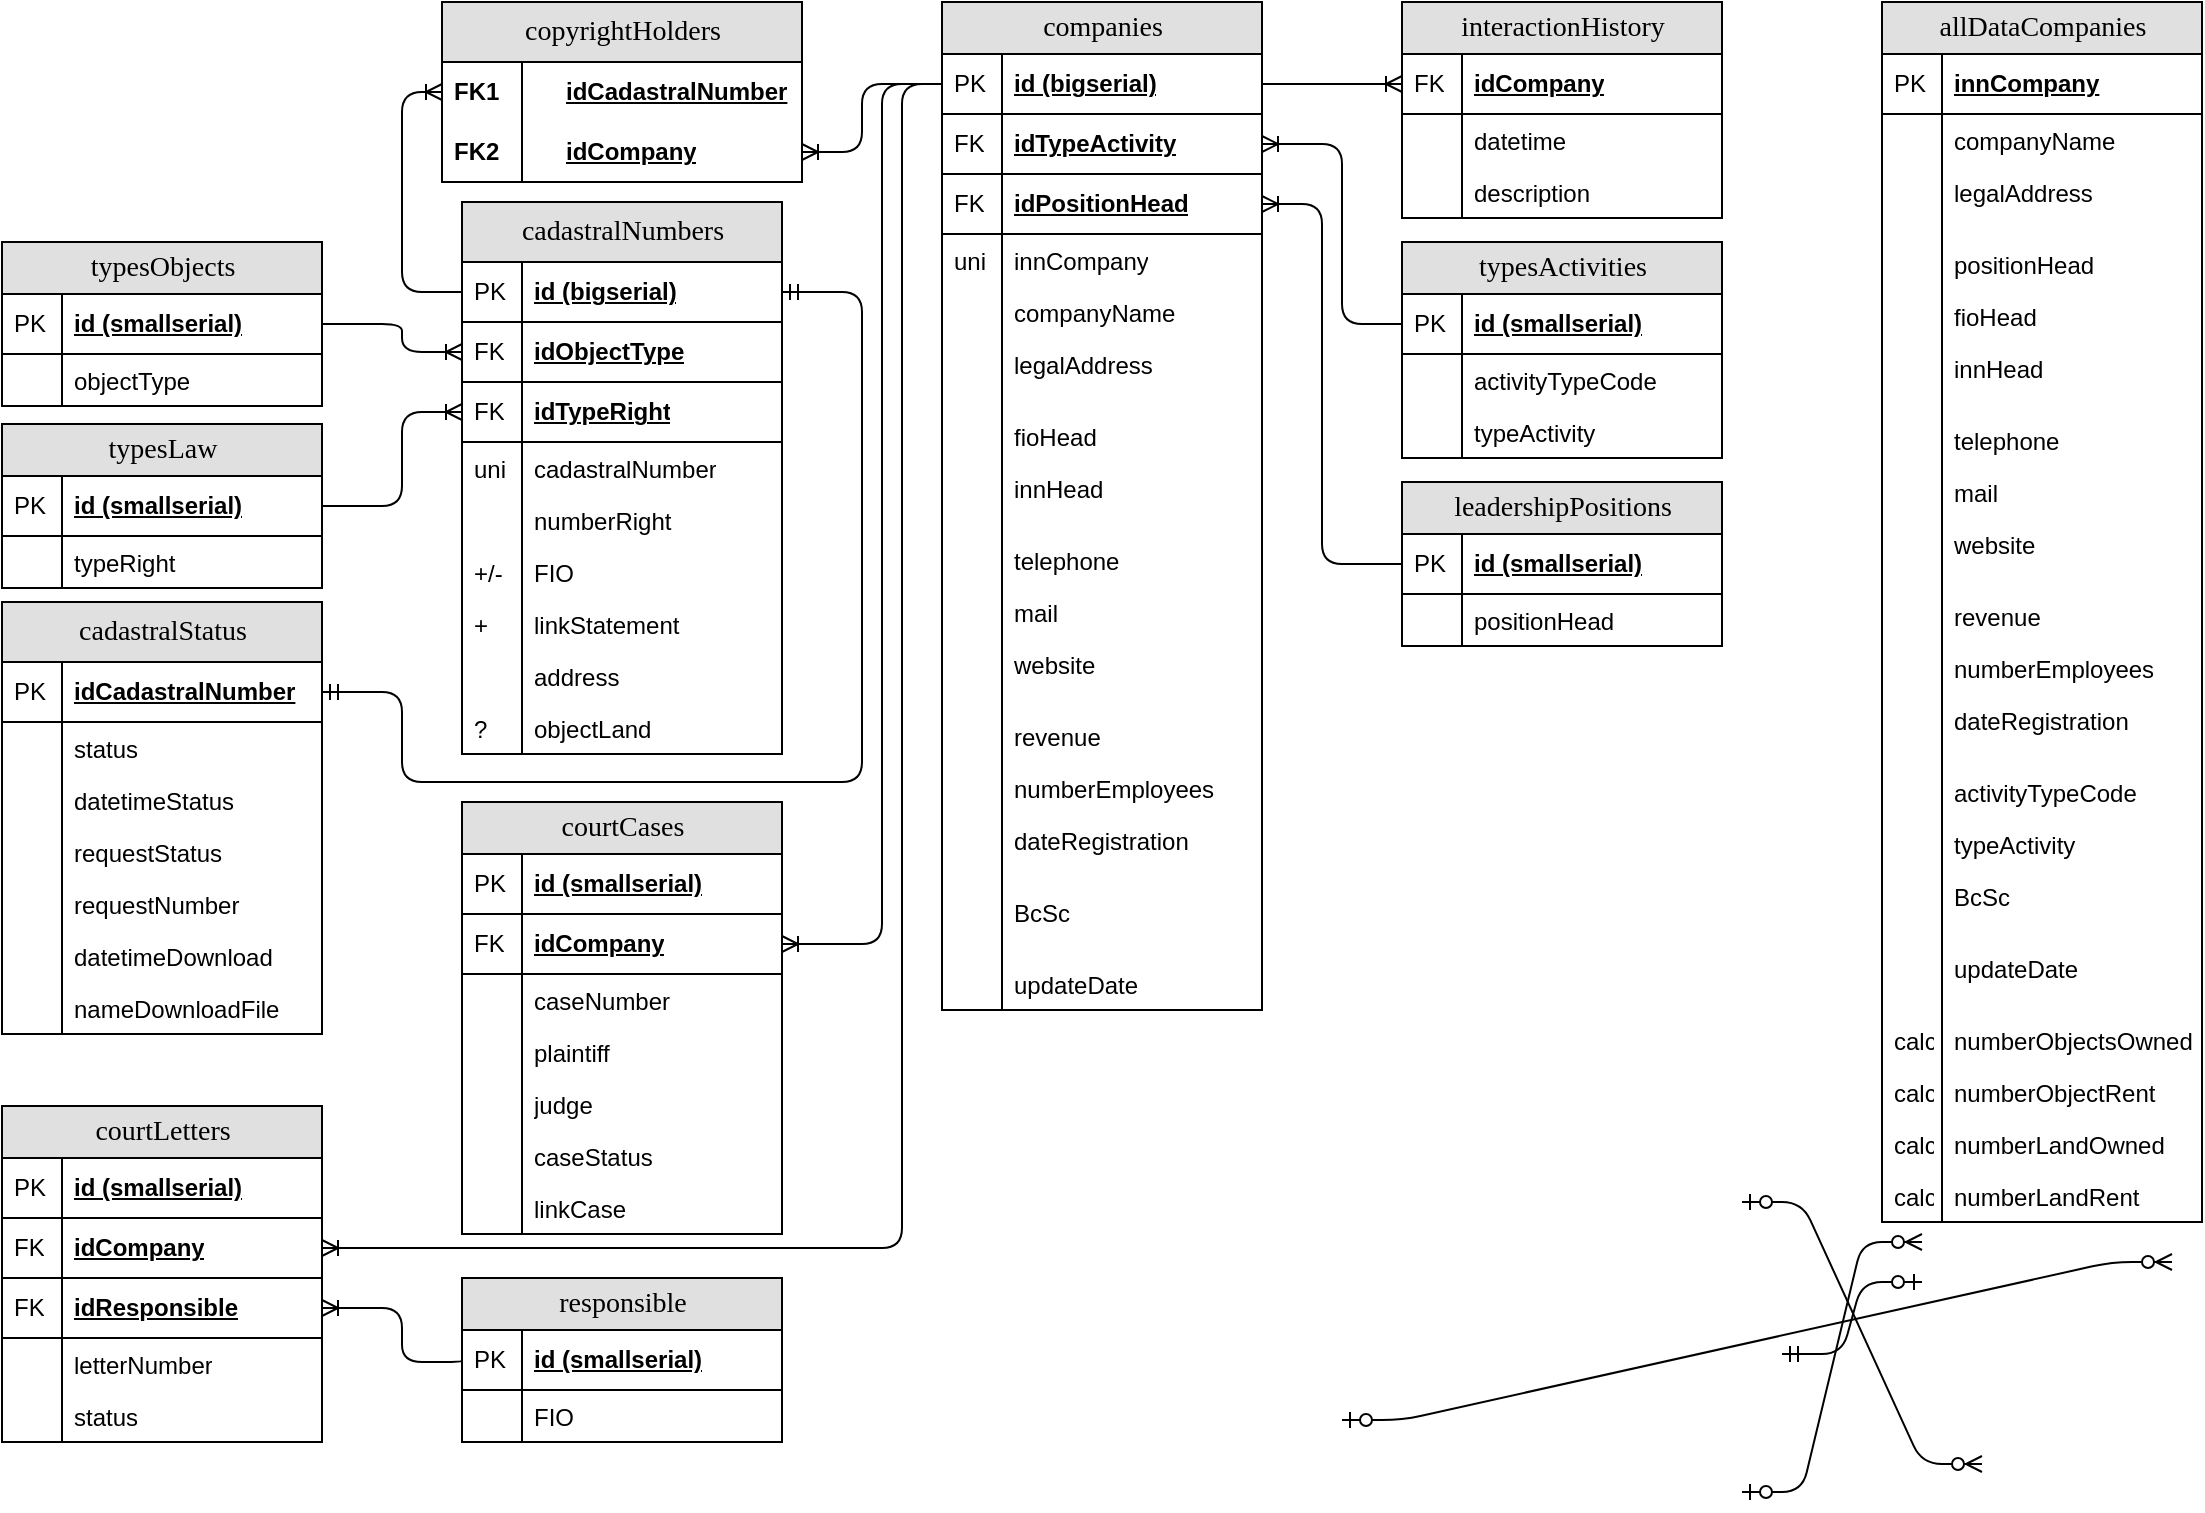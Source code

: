 <mxfile version="21.6.5" type="github">
  <diagram name="Page-1" id="e56a1550-8fbb-45ad-956c-1786394a9013">
    <mxGraphModel dx="1434" dy="800" grid="1" gridSize="10" guides="1" tooltips="1" connect="1" arrows="1" fold="1" page="1" pageScale="1" pageWidth="1100" pageHeight="850" background="none" math="0" shadow="0">
      <root>
        <mxCell id="0" />
        <mxCell id="1" parent="0" />
        <mxCell id="2e49270ec7c68f3f-1" value="copyrightHolders" style="swimlane;html=1;fontStyle=0;childLayout=stackLayout;horizontal=1;startSize=30;fillColor=#e0e0e0;horizontalStack=0;resizeParent=1;resizeLast=0;collapsible=1;marginBottom=0;swimlaneFillColor=#ffffff;align=center;rounded=0;shadow=0;comic=0;labelBackgroundColor=none;strokeWidth=1;fontFamily=Verdana;fontSize=14" parent="1" vertex="1">
          <mxGeometry x="220" width="180" height="90" as="geometry" />
        </mxCell>
        <mxCell id="2e49270ec7c68f3f-2" value="idCadastralNumber" style="shape=partialRectangle;top=0;left=0;right=0;bottom=0;html=1;align=left;verticalAlign=middle;fillColor=none;spacingLeft=60;spacingRight=4;whiteSpace=wrap;overflow=hidden;rotatable=0;points=[[0,0.5],[1,0.5]];portConstraint=eastwest;dropTarget=0;fontStyle=5;" parent="2e49270ec7c68f3f-1" vertex="1">
          <mxGeometry y="30" width="180" height="30" as="geometry" />
        </mxCell>
        <mxCell id="2e49270ec7c68f3f-3" value="FK1" style="shape=partialRectangle;fontStyle=1;top=0;left=0;bottom=0;html=1;fillColor=none;align=left;verticalAlign=middle;spacingLeft=4;spacingRight=4;whiteSpace=wrap;overflow=hidden;rotatable=0;points=[];portConstraint=eastwest;part=1;" parent="2e49270ec7c68f3f-2" vertex="1" connectable="0">
          <mxGeometry width="40" height="30" as="geometry" />
        </mxCell>
        <mxCell id="2e49270ec7c68f3f-4" value="idCompany" style="shape=partialRectangle;top=0;left=0;right=0;bottom=1;html=1;align=left;verticalAlign=middle;fillColor=none;spacingLeft=60;spacingRight=4;whiteSpace=wrap;overflow=hidden;rotatable=0;points=[[0,0.5],[1,0.5]];portConstraint=eastwest;dropTarget=0;fontStyle=5;" parent="2e49270ec7c68f3f-1" vertex="1">
          <mxGeometry y="60" width="180" height="30" as="geometry" />
        </mxCell>
        <mxCell id="2e49270ec7c68f3f-5" value="FK2" style="shape=partialRectangle;fontStyle=1;top=0;left=0;bottom=0;html=1;fillColor=none;align=left;verticalAlign=middle;spacingLeft=4;spacingRight=4;whiteSpace=wrap;overflow=hidden;rotatable=0;points=[];portConstraint=eastwest;part=1;" parent="2e49270ec7c68f3f-4" vertex="1" connectable="0">
          <mxGeometry width="40" height="30" as="geometry" />
        </mxCell>
        <mxCell id="2e49270ec7c68f3f-8" value="сompanies" style="swimlane;html=1;fontStyle=0;childLayout=stackLayout;horizontal=1;startSize=26;fillColor=#e0e0e0;horizontalStack=0;resizeParent=1;resizeLast=0;collapsible=1;marginBottom=0;swimlaneFillColor=#ffffff;align=center;rounded=0;shadow=0;comic=0;labelBackgroundColor=none;strokeWidth=1;fontFamily=Verdana;fontSize=14;swimlaneLine=1;" parent="1" vertex="1">
          <mxGeometry x="470" width="160" height="504" as="geometry" />
        </mxCell>
        <mxCell id="2e49270ec7c68f3f-9" value="id (bigserial)" style="shape=partialRectangle;top=0;left=0;right=0;bottom=1;html=1;align=left;verticalAlign=middle;fillColor=none;spacingLeft=34;spacingRight=4;whiteSpace=wrap;overflow=hidden;rotatable=0;points=[[0,0.5],[1,0.5]];portConstraint=eastwest;dropTarget=0;fontStyle=5;" parent="2e49270ec7c68f3f-8" vertex="1">
          <mxGeometry y="26" width="160" height="30" as="geometry" />
        </mxCell>
        <mxCell id="2e49270ec7c68f3f-10" value="PK" style="shape=partialRectangle;top=0;left=0;bottom=0;html=1;fillColor=none;align=left;verticalAlign=middle;spacingLeft=4;spacingRight=4;whiteSpace=wrap;overflow=hidden;rotatable=0;points=[];portConstraint=eastwest;part=1;" parent="2e49270ec7c68f3f-9" vertex="1" connectable="0">
          <mxGeometry width="30" height="30" as="geometry" />
        </mxCell>
        <mxCell id="aWI3HFLlSqGjkT6pAMUg-93" value="idTypeActivity" style="shape=partialRectangle;top=0;left=0;right=0;bottom=1;html=1;align=left;verticalAlign=middle;fillColor=none;spacingLeft=34;spacingRight=4;whiteSpace=wrap;overflow=hidden;rotatable=0;points=[[0,0.5],[1,0.5]];portConstraint=eastwest;dropTarget=0;fontStyle=5;" vertex="1" parent="2e49270ec7c68f3f-8">
          <mxGeometry y="56" width="160" height="30" as="geometry" />
        </mxCell>
        <mxCell id="aWI3HFLlSqGjkT6pAMUg-94" value="FK" style="shape=partialRectangle;top=0;left=0;bottom=0;html=1;fillColor=none;align=left;verticalAlign=middle;spacingLeft=4;spacingRight=4;whiteSpace=wrap;overflow=hidden;rotatable=0;points=[];portConstraint=eastwest;part=1;" vertex="1" connectable="0" parent="aWI3HFLlSqGjkT6pAMUg-93">
          <mxGeometry width="30" height="30" as="geometry" />
        </mxCell>
        <mxCell id="aWI3HFLlSqGjkT6pAMUg-97" value="idPositionHead" style="shape=partialRectangle;top=0;left=0;right=0;bottom=1;html=1;align=left;verticalAlign=middle;fillColor=none;spacingLeft=34;spacingRight=4;whiteSpace=wrap;overflow=hidden;rotatable=0;points=[[0,0.5],[1,0.5]];portConstraint=eastwest;dropTarget=0;fontStyle=5;" vertex="1" parent="2e49270ec7c68f3f-8">
          <mxGeometry y="86" width="160" height="30" as="geometry" />
        </mxCell>
        <mxCell id="aWI3HFLlSqGjkT6pAMUg-98" value="FK" style="shape=partialRectangle;top=0;left=0;bottom=0;html=1;fillColor=none;align=left;verticalAlign=middle;spacingLeft=4;spacingRight=4;whiteSpace=wrap;overflow=hidden;rotatable=0;points=[];portConstraint=eastwest;part=1;" vertex="1" connectable="0" parent="aWI3HFLlSqGjkT6pAMUg-97">
          <mxGeometry width="30" height="30" as="geometry" />
        </mxCell>
        <mxCell id="aWI3HFLlSqGjkT6pAMUg-95" value="innCompany" style="shape=partialRectangle;top=0;left=0;right=0;bottom=0;html=1;align=left;verticalAlign=top;fillColor=none;spacingLeft=34;spacingRight=4;whiteSpace=wrap;overflow=hidden;rotatable=0;points=[[0,0.5],[1,0.5]];portConstraint=eastwest;dropTarget=0;fontStyle=0" vertex="1" parent="2e49270ec7c68f3f-8">
          <mxGeometry y="116" width="160" height="26" as="geometry" />
        </mxCell>
        <mxCell id="aWI3HFLlSqGjkT6pAMUg-96" value="uni" style="shape=partialRectangle;top=0;left=0;bottom=0;html=1;fillColor=none;align=left;verticalAlign=top;spacingLeft=4;spacingRight=4;whiteSpace=wrap;overflow=hidden;rotatable=0;points=[];portConstraint=eastwest;part=1;" vertex="1" connectable="0" parent="aWI3HFLlSqGjkT6pAMUg-95">
          <mxGeometry width="30" height="26" as="geometry" />
        </mxCell>
        <mxCell id="2e49270ec7c68f3f-11" value="companyName" style="shape=partialRectangle;top=0;left=0;right=0;bottom=0;html=1;align=left;verticalAlign=top;fillColor=none;spacingLeft=34;spacingRight=4;whiteSpace=wrap;overflow=hidden;rotatable=0;points=[[0,0.5],[1,0.5]];portConstraint=eastwest;dropTarget=0;" parent="2e49270ec7c68f3f-8" vertex="1">
          <mxGeometry y="142" width="160" height="26" as="geometry" />
        </mxCell>
        <mxCell id="2e49270ec7c68f3f-12" value="" style="shape=partialRectangle;top=0;left=0;bottom=0;html=1;fillColor=none;align=left;verticalAlign=top;spacingLeft=4;spacingRight=4;whiteSpace=wrap;overflow=hidden;rotatable=0;points=[];portConstraint=eastwest;part=1;" parent="2e49270ec7c68f3f-11" vertex="1" connectable="0">
          <mxGeometry width="30" height="26" as="geometry" />
        </mxCell>
        <mxCell id="2e49270ec7c68f3f-13" value="legalAddress" style="shape=partialRectangle;top=0;left=0;right=0;bottom=0;html=1;align=left;verticalAlign=top;fillColor=none;spacingLeft=34;spacingRight=4;whiteSpace=wrap;overflow=hidden;rotatable=0;points=[[0,0.5],[1,0.5]];portConstraint=eastwest;dropTarget=0;" parent="2e49270ec7c68f3f-8" vertex="1">
          <mxGeometry y="168" width="160" height="26" as="geometry" />
        </mxCell>
        <mxCell id="2e49270ec7c68f3f-14" value="" style="shape=partialRectangle;top=0;left=0;bottom=0;html=1;fillColor=none;align=left;verticalAlign=top;spacingLeft=4;spacingRight=4;whiteSpace=wrap;overflow=hidden;rotatable=0;points=[];portConstraint=eastwest;part=1;" parent="2e49270ec7c68f3f-13" vertex="1" connectable="0">
          <mxGeometry width="30" height="26" as="geometry" />
        </mxCell>
        <mxCell id="2e49270ec7c68f3f-17" value="" style="shape=partialRectangle;top=0;left=0;right=0;bottom=0;html=1;align=left;verticalAlign=top;fillColor=none;spacingLeft=34;spacingRight=4;whiteSpace=wrap;overflow=hidden;rotatable=0;points=[[0,0.5],[1,0.5]];portConstraint=eastwest;dropTarget=0;" parent="2e49270ec7c68f3f-8" vertex="1">
          <mxGeometry y="194" width="160" height="10" as="geometry" />
        </mxCell>
        <mxCell id="2e49270ec7c68f3f-18" value="" style="shape=partialRectangle;top=0;left=0;bottom=0;html=1;fillColor=none;align=left;verticalAlign=top;spacingLeft=4;spacingRight=4;whiteSpace=wrap;overflow=hidden;rotatable=0;points=[];portConstraint=eastwest;part=1;" parent="2e49270ec7c68f3f-17" vertex="1" connectable="0">
          <mxGeometry width="30" height="10" as="geometry" />
        </mxCell>
        <mxCell id="aWI3HFLlSqGjkT6pAMUg-3" value="fioHead" style="shape=partialRectangle;top=0;left=0;right=0;bottom=0;html=1;align=left;verticalAlign=top;fillColor=none;spacingLeft=34;spacingRight=4;whiteSpace=wrap;overflow=hidden;rotatable=0;points=[[0,0.5],[1,0.5]];portConstraint=eastwest;dropTarget=0;" vertex="1" parent="2e49270ec7c68f3f-8">
          <mxGeometry y="204" width="160" height="26" as="geometry" />
        </mxCell>
        <mxCell id="aWI3HFLlSqGjkT6pAMUg-4" value="" style="shape=partialRectangle;top=0;left=0;bottom=0;html=1;fillColor=none;align=left;verticalAlign=top;spacingLeft=4;spacingRight=4;whiteSpace=wrap;overflow=hidden;rotatable=0;points=[];portConstraint=eastwest;part=1;" vertex="1" connectable="0" parent="aWI3HFLlSqGjkT6pAMUg-3">
          <mxGeometry width="30" height="26" as="geometry" />
        </mxCell>
        <mxCell id="aWI3HFLlSqGjkT6pAMUg-5" value="innHead" style="shape=partialRectangle;top=0;left=0;right=0;bottom=0;html=1;align=left;verticalAlign=top;fillColor=none;spacingLeft=34;spacingRight=4;whiteSpace=wrap;overflow=hidden;rotatable=0;points=[[0,0.5],[1,0.5]];portConstraint=eastwest;dropTarget=0;" vertex="1" parent="2e49270ec7c68f3f-8">
          <mxGeometry y="230" width="160" height="26" as="geometry" />
        </mxCell>
        <mxCell id="aWI3HFLlSqGjkT6pAMUg-6" value="" style="shape=partialRectangle;top=0;left=0;bottom=0;html=1;fillColor=none;align=left;verticalAlign=top;spacingLeft=4;spacingRight=4;whiteSpace=wrap;overflow=hidden;rotatable=0;points=[];portConstraint=eastwest;part=1;" vertex="1" connectable="0" parent="aWI3HFLlSqGjkT6pAMUg-5">
          <mxGeometry width="30" height="26" as="geometry" />
        </mxCell>
        <mxCell id="aWI3HFLlSqGjkT6pAMUg-9" value="" style="shape=partialRectangle;top=0;left=0;right=0;bottom=0;html=1;align=left;verticalAlign=top;fillColor=none;spacingLeft=34;spacingRight=4;whiteSpace=wrap;overflow=hidden;rotatable=0;points=[[0,0.5],[1,0.5]];portConstraint=eastwest;dropTarget=0;" vertex="1" parent="2e49270ec7c68f3f-8">
          <mxGeometry y="256" width="160" height="10" as="geometry" />
        </mxCell>
        <mxCell id="aWI3HFLlSqGjkT6pAMUg-10" value="" style="shape=partialRectangle;top=0;left=0;bottom=0;html=1;fillColor=none;align=left;verticalAlign=top;spacingLeft=4;spacingRight=4;whiteSpace=wrap;overflow=hidden;rotatable=0;points=[];portConstraint=eastwest;part=1;" vertex="1" connectable="0" parent="aWI3HFLlSqGjkT6pAMUg-9">
          <mxGeometry width="30" height="10" as="geometry" />
        </mxCell>
        <mxCell id="aWI3HFLlSqGjkT6pAMUg-7" value="telephone" style="shape=partialRectangle;top=0;left=0;right=0;bottom=0;html=1;align=left;verticalAlign=top;fillColor=none;spacingLeft=34;spacingRight=4;whiteSpace=wrap;overflow=hidden;rotatable=0;points=[[0,0.5],[1,0.5]];portConstraint=eastwest;dropTarget=0;" vertex="1" parent="2e49270ec7c68f3f-8">
          <mxGeometry y="266" width="160" height="26" as="geometry" />
        </mxCell>
        <mxCell id="aWI3HFLlSqGjkT6pAMUg-8" value="" style="shape=partialRectangle;top=0;left=0;bottom=0;html=1;fillColor=none;align=left;verticalAlign=top;spacingLeft=4;spacingRight=4;whiteSpace=wrap;overflow=hidden;rotatable=0;points=[];portConstraint=eastwest;part=1;" vertex="1" connectable="0" parent="aWI3HFLlSqGjkT6pAMUg-7">
          <mxGeometry width="30" height="26" as="geometry" />
        </mxCell>
        <mxCell id="aWI3HFLlSqGjkT6pAMUg-11" value="&lt;span style=&quot;font-weight: normal;&quot;&gt;mail&lt;/span&gt;" style="shape=partialRectangle;top=0;left=0;right=0;bottom=0;html=1;align=left;verticalAlign=top;fillColor=none;spacingLeft=34;spacingRight=4;whiteSpace=wrap;overflow=hidden;rotatable=0;points=[[0,0.5],[1,0.5]];portConstraint=eastwest;dropTarget=0;fontStyle=1" vertex="1" parent="2e49270ec7c68f3f-8">
          <mxGeometry y="292" width="160" height="26" as="geometry" />
        </mxCell>
        <mxCell id="aWI3HFLlSqGjkT6pAMUg-12" value="" style="shape=partialRectangle;top=0;left=0;bottom=0;html=1;fillColor=none;align=left;verticalAlign=top;spacingLeft=4;spacingRight=4;whiteSpace=wrap;overflow=hidden;rotatable=0;points=[];portConstraint=eastwest;part=1;" vertex="1" connectable="0" parent="aWI3HFLlSqGjkT6pAMUg-11">
          <mxGeometry width="30" height="26" as="geometry" />
        </mxCell>
        <mxCell id="aWI3HFLlSqGjkT6pAMUg-13" value="&lt;span style=&quot;&quot;&gt;website&lt;/span&gt;" style="shape=partialRectangle;top=0;left=0;right=0;bottom=0;html=1;align=left;verticalAlign=top;fillColor=none;spacingLeft=34;spacingRight=4;whiteSpace=wrap;overflow=hidden;rotatable=0;points=[[0,0.5],[1,0.5]];portConstraint=eastwest;dropTarget=0;fontStyle=0" vertex="1" parent="2e49270ec7c68f3f-8">
          <mxGeometry y="318" width="160" height="26" as="geometry" />
        </mxCell>
        <mxCell id="aWI3HFLlSqGjkT6pAMUg-14" value="" style="shape=partialRectangle;top=0;left=0;bottom=0;html=1;fillColor=none;align=left;verticalAlign=top;spacingLeft=4;spacingRight=4;whiteSpace=wrap;overflow=hidden;rotatable=0;points=[];portConstraint=eastwest;part=1;" vertex="1" connectable="0" parent="aWI3HFLlSqGjkT6pAMUg-13">
          <mxGeometry width="30" height="26" as="geometry" />
        </mxCell>
        <mxCell id="aWI3HFLlSqGjkT6pAMUg-17" value="" style="shape=partialRectangle;top=0;left=0;right=0;bottom=0;html=1;align=left;verticalAlign=top;fillColor=none;spacingLeft=34;spacingRight=4;whiteSpace=wrap;overflow=hidden;rotatable=0;points=[[0,0.5],[1,0.5]];portConstraint=eastwest;dropTarget=0;" vertex="1" parent="2e49270ec7c68f3f-8">
          <mxGeometry y="344" width="160" height="10" as="geometry" />
        </mxCell>
        <mxCell id="aWI3HFLlSqGjkT6pAMUg-18" value="" style="shape=partialRectangle;top=0;left=0;bottom=0;html=1;fillColor=none;align=left;verticalAlign=top;spacingLeft=4;spacingRight=4;whiteSpace=wrap;overflow=hidden;rotatable=0;points=[];portConstraint=eastwest;part=1;" vertex="1" connectable="0" parent="aWI3HFLlSqGjkT6pAMUg-17">
          <mxGeometry width="30" height="10" as="geometry" />
        </mxCell>
        <mxCell id="aWI3HFLlSqGjkT6pAMUg-25" value="revenue" style="shape=partialRectangle;top=0;left=0;right=0;bottom=0;html=1;align=left;verticalAlign=top;fillColor=none;spacingLeft=34;spacingRight=4;whiteSpace=wrap;overflow=hidden;rotatable=0;points=[[0,0.5],[1,0.5]];portConstraint=eastwest;dropTarget=0;fontStyle=0" vertex="1" parent="2e49270ec7c68f3f-8">
          <mxGeometry y="354" width="160" height="26" as="geometry" />
        </mxCell>
        <mxCell id="aWI3HFLlSqGjkT6pAMUg-26" value="" style="shape=partialRectangle;top=0;left=0;bottom=0;html=1;fillColor=none;align=left;verticalAlign=top;spacingLeft=4;spacingRight=4;whiteSpace=wrap;overflow=hidden;rotatable=0;points=[];portConstraint=eastwest;part=1;" vertex="1" connectable="0" parent="aWI3HFLlSqGjkT6pAMUg-25">
          <mxGeometry width="30" height="26" as="geometry" />
        </mxCell>
        <mxCell id="aWI3HFLlSqGjkT6pAMUg-27" value="numberEmployees" style="shape=partialRectangle;top=0;left=0;right=0;bottom=0;html=1;align=left;verticalAlign=top;fillColor=none;spacingLeft=34;spacingRight=4;whiteSpace=wrap;overflow=hidden;rotatable=0;points=[[0,0.5],[1,0.5]];portConstraint=eastwest;dropTarget=0;fontStyle=0" vertex="1" parent="2e49270ec7c68f3f-8">
          <mxGeometry y="380" width="160" height="26" as="geometry" />
        </mxCell>
        <mxCell id="aWI3HFLlSqGjkT6pAMUg-28" value="" style="shape=partialRectangle;top=0;left=0;bottom=0;html=1;fillColor=none;align=left;verticalAlign=top;spacingLeft=4;spacingRight=4;whiteSpace=wrap;overflow=hidden;rotatable=0;points=[];portConstraint=eastwest;part=1;" vertex="1" connectable="0" parent="aWI3HFLlSqGjkT6pAMUg-27">
          <mxGeometry width="30" height="26" as="geometry" />
        </mxCell>
        <mxCell id="aWI3HFLlSqGjkT6pAMUg-29" value="dateRegistration" style="shape=partialRectangle;top=0;left=0;right=0;bottom=0;html=1;align=left;verticalAlign=top;fillColor=none;spacingLeft=34;spacingRight=4;whiteSpace=wrap;overflow=hidden;rotatable=0;points=[[0,0.5],[1,0.5]];portConstraint=eastwest;dropTarget=0;fontStyle=0" vertex="1" parent="2e49270ec7c68f3f-8">
          <mxGeometry y="406" width="160" height="26" as="geometry" />
        </mxCell>
        <mxCell id="aWI3HFLlSqGjkT6pAMUg-30" value="" style="shape=partialRectangle;top=0;left=0;bottom=0;html=1;fillColor=none;align=left;verticalAlign=top;spacingLeft=4;spacingRight=4;whiteSpace=wrap;overflow=hidden;rotatable=0;points=[];portConstraint=eastwest;part=1;" vertex="1" connectable="0" parent="aWI3HFLlSqGjkT6pAMUg-29">
          <mxGeometry width="30" height="26" as="geometry" />
        </mxCell>
        <mxCell id="aWI3HFLlSqGjkT6pAMUg-84" value="" style="shape=partialRectangle;top=0;left=0;right=0;bottom=0;html=1;align=left;verticalAlign=top;fillColor=none;spacingLeft=34;spacingRight=4;whiteSpace=wrap;overflow=hidden;rotatable=0;points=[[0,0.5],[1,0.5]];portConstraint=eastwest;dropTarget=0;" vertex="1" parent="2e49270ec7c68f3f-8">
          <mxGeometry y="432" width="160" height="10" as="geometry" />
        </mxCell>
        <mxCell id="aWI3HFLlSqGjkT6pAMUg-85" value="" style="shape=partialRectangle;top=0;left=0;bottom=0;html=1;fillColor=none;align=left;verticalAlign=top;spacingLeft=4;spacingRight=4;whiteSpace=wrap;overflow=hidden;rotatable=0;points=[];portConstraint=eastwest;part=1;" vertex="1" connectable="0" parent="aWI3HFLlSqGjkT6pAMUg-84">
          <mxGeometry width="30" height="10" as="geometry" />
        </mxCell>
        <mxCell id="aWI3HFLlSqGjkT6pAMUg-15" value="BcSc" style="shape=partialRectangle;top=0;left=0;right=0;bottom=0;html=1;align=left;verticalAlign=top;fillColor=none;spacingLeft=34;spacingRight=4;whiteSpace=wrap;overflow=hidden;rotatable=0;points=[[0,0.5],[1,0.5]];portConstraint=eastwest;dropTarget=0;fontStyle=0" vertex="1" parent="2e49270ec7c68f3f-8">
          <mxGeometry y="442" width="160" height="26" as="geometry" />
        </mxCell>
        <mxCell id="aWI3HFLlSqGjkT6pAMUg-16" value="" style="shape=partialRectangle;top=0;left=0;bottom=0;html=1;fillColor=none;align=left;verticalAlign=top;spacingLeft=4;spacingRight=4;whiteSpace=wrap;overflow=hidden;rotatable=0;points=[];portConstraint=eastwest;part=1;" vertex="1" connectable="0" parent="aWI3HFLlSqGjkT6pAMUg-15">
          <mxGeometry width="30" height="26" as="geometry" />
        </mxCell>
        <mxCell id="aWI3HFLlSqGjkT6pAMUg-86" value="" style="shape=partialRectangle;top=0;left=0;right=0;bottom=0;html=1;align=left;verticalAlign=top;fillColor=none;spacingLeft=34;spacingRight=4;whiteSpace=wrap;overflow=hidden;rotatable=0;points=[[0,0.5],[1,0.5]];portConstraint=eastwest;dropTarget=0;" vertex="1" parent="2e49270ec7c68f3f-8">
          <mxGeometry y="468" width="160" height="10" as="geometry" />
        </mxCell>
        <mxCell id="aWI3HFLlSqGjkT6pAMUg-87" value="" style="shape=partialRectangle;top=0;left=0;bottom=0;html=1;fillColor=none;align=left;verticalAlign=top;spacingLeft=4;spacingRight=4;whiteSpace=wrap;overflow=hidden;rotatable=0;points=[];portConstraint=eastwest;part=1;" vertex="1" connectable="0" parent="aWI3HFLlSqGjkT6pAMUg-86">
          <mxGeometry width="30" height="10" as="geometry" />
        </mxCell>
        <mxCell id="aWI3HFLlSqGjkT6pAMUg-19" value="updateDate" style="shape=partialRectangle;top=0;left=0;right=0;bottom=0;html=1;align=left;verticalAlign=top;fillColor=none;spacingLeft=34;spacingRight=4;whiteSpace=wrap;overflow=hidden;rotatable=0;points=[[0,0.5],[1,0.5]];portConstraint=eastwest;dropTarget=0;fontStyle=0" vertex="1" parent="2e49270ec7c68f3f-8">
          <mxGeometry y="478" width="160" height="26" as="geometry" />
        </mxCell>
        <mxCell id="aWI3HFLlSqGjkT6pAMUg-20" value="" style="shape=partialRectangle;top=0;left=0;bottom=0;html=1;fillColor=none;align=left;verticalAlign=top;spacingLeft=4;spacingRight=4;whiteSpace=wrap;overflow=hidden;rotatable=0;points=[];portConstraint=eastwest;part=1;" vertex="1" connectable="0" parent="aWI3HFLlSqGjkT6pAMUg-19">
          <mxGeometry width="30" height="26" as="geometry" />
        </mxCell>
        <mxCell id="2e49270ec7c68f3f-19" value="typesActivities" style="swimlane;html=1;fontStyle=0;childLayout=stackLayout;horizontal=1;startSize=26;fillColor=#e0e0e0;horizontalStack=0;resizeParent=1;resizeLast=0;collapsible=1;marginBottom=0;swimlaneFillColor=#ffffff;align=center;rounded=0;shadow=0;comic=0;labelBackgroundColor=none;strokeWidth=1;fontFamily=Verdana;fontSize=14" parent="1" vertex="1">
          <mxGeometry x="700" y="120" width="160" height="108" as="geometry" />
        </mxCell>
        <mxCell id="2e49270ec7c68f3f-20" value="id (smallserial)" style="shape=partialRectangle;top=0;left=0;right=0;bottom=1;html=1;align=left;verticalAlign=middle;fillColor=none;spacingLeft=34;spacingRight=4;whiteSpace=wrap;overflow=hidden;rotatable=0;points=[[0,0.5],[1,0.5]];portConstraint=eastwest;dropTarget=0;fontStyle=5;" parent="2e49270ec7c68f3f-19" vertex="1">
          <mxGeometry y="26" width="160" height="30" as="geometry" />
        </mxCell>
        <mxCell id="2e49270ec7c68f3f-21" value="PK" style="shape=partialRectangle;top=0;left=0;bottom=0;html=1;fillColor=none;align=left;verticalAlign=middle;spacingLeft=4;spacingRight=4;whiteSpace=wrap;overflow=hidden;rotatable=0;points=[];portConstraint=eastwest;part=1;" parent="2e49270ec7c68f3f-20" vertex="1" connectable="0">
          <mxGeometry width="30" height="30" as="geometry" />
        </mxCell>
        <mxCell id="2e49270ec7c68f3f-22" value="activityTypeCode" style="shape=partialRectangle;top=0;left=0;right=0;bottom=0;html=1;align=left;verticalAlign=top;fillColor=none;spacingLeft=34;spacingRight=4;whiteSpace=wrap;overflow=hidden;rotatable=0;points=[[0,0.5],[1,0.5]];portConstraint=eastwest;dropTarget=0;" parent="2e49270ec7c68f3f-19" vertex="1">
          <mxGeometry y="56" width="160" height="26" as="geometry" />
        </mxCell>
        <mxCell id="2e49270ec7c68f3f-23" value="" style="shape=partialRectangle;top=0;left=0;bottom=0;html=1;fillColor=none;align=left;verticalAlign=top;spacingLeft=4;spacingRight=4;whiteSpace=wrap;overflow=hidden;rotatable=0;points=[];portConstraint=eastwest;part=1;" parent="2e49270ec7c68f3f-22" vertex="1" connectable="0">
          <mxGeometry width="30" height="26" as="geometry" />
        </mxCell>
        <mxCell id="aWI3HFLlSqGjkT6pAMUg-91" value="typeActivity" style="shape=partialRectangle;top=0;left=0;right=0;bottom=0;html=1;align=left;verticalAlign=top;fillColor=none;spacingLeft=34;spacingRight=4;whiteSpace=wrap;overflow=hidden;rotatable=0;points=[[0,0.5],[1,0.5]];portConstraint=eastwest;dropTarget=0;" vertex="1" parent="2e49270ec7c68f3f-19">
          <mxGeometry y="82" width="160" height="26" as="geometry" />
        </mxCell>
        <mxCell id="aWI3HFLlSqGjkT6pAMUg-92" value="" style="shape=partialRectangle;top=0;left=0;bottom=0;html=1;fillColor=none;align=left;verticalAlign=top;spacingLeft=4;spacingRight=4;whiteSpace=wrap;overflow=hidden;rotatable=0;points=[];portConstraint=eastwest;part=1;" vertex="1" connectable="0" parent="aWI3HFLlSqGjkT6pAMUg-91">
          <mxGeometry width="30" height="26" as="geometry" />
        </mxCell>
        <mxCell id="2e49270ec7c68f3f-30" value="leadershipPositions" style="swimlane;html=1;fontStyle=0;childLayout=stackLayout;horizontal=1;startSize=26;fillColor=#e0e0e0;horizontalStack=0;resizeParent=1;resizeLast=0;collapsible=1;marginBottom=0;swimlaneFillColor=#ffffff;align=center;rounded=0;shadow=0;comic=0;labelBackgroundColor=none;strokeWidth=1;fontFamily=Verdana;fontSize=14" parent="1" vertex="1">
          <mxGeometry x="700" y="240" width="160" height="82" as="geometry" />
        </mxCell>
        <mxCell id="2e49270ec7c68f3f-31" value="id (smallserial)" style="shape=partialRectangle;top=0;left=0;right=0;bottom=1;html=1;align=left;verticalAlign=middle;fillColor=none;spacingLeft=34;spacingRight=4;whiteSpace=wrap;overflow=hidden;rotatable=0;points=[[0,0.5],[1,0.5]];portConstraint=eastwest;dropTarget=0;fontStyle=5;" parent="2e49270ec7c68f3f-30" vertex="1">
          <mxGeometry y="26" width="160" height="30" as="geometry" />
        </mxCell>
        <mxCell id="2e49270ec7c68f3f-32" value="PK" style="shape=partialRectangle;top=0;left=0;bottom=0;html=1;fillColor=none;align=left;verticalAlign=middle;spacingLeft=4;spacingRight=4;whiteSpace=wrap;overflow=hidden;rotatable=0;points=[];portConstraint=eastwest;part=1;" parent="2e49270ec7c68f3f-31" vertex="1" connectable="0">
          <mxGeometry width="30" height="30" as="geometry" />
        </mxCell>
        <mxCell id="2e49270ec7c68f3f-33" value="positionHead" style="shape=partialRectangle;top=0;left=0;right=0;bottom=0;html=1;align=left;verticalAlign=top;fillColor=none;spacingLeft=34;spacingRight=4;whiteSpace=wrap;overflow=hidden;rotatable=0;points=[[0,0.5],[1,0.5]];portConstraint=eastwest;dropTarget=0;" parent="2e49270ec7c68f3f-30" vertex="1">
          <mxGeometry y="56" width="160" height="26" as="geometry" />
        </mxCell>
        <mxCell id="2e49270ec7c68f3f-34" value="" style="shape=partialRectangle;top=0;left=0;bottom=0;html=1;fillColor=none;align=left;verticalAlign=top;spacingLeft=4;spacingRight=4;whiteSpace=wrap;overflow=hidden;rotatable=0;points=[];portConstraint=eastwest;part=1;" parent="2e49270ec7c68f3f-33" vertex="1" connectable="0">
          <mxGeometry width="30" height="26" as="geometry" />
        </mxCell>
        <mxCell id="2e49270ec7c68f3f-55" value="" style="edgeStyle=orthogonalEdgeStyle;html=1;endArrow=ERoneToMany;startArrow=none;labelBackgroundColor=none;fontFamily=Verdana;fontSize=14;exitX=0;exitY=0.5;endFill=0;startFill=0;entryX=1;entryY=0.5;entryDx=0;entryDy=0;" parent="1" source="2e49270ec7c68f3f-20" edge="1" target="aWI3HFLlSqGjkT6pAMUg-93">
          <mxGeometry width="100" height="100" relative="1" as="geometry">
            <mxPoint x="100" y="430" as="sourcePoint" />
            <mxPoint x="630" y="425" as="targetPoint" />
            <Array as="points">
              <mxPoint x="670" y="161" />
              <mxPoint x="670" y="71" />
            </Array>
          </mxGeometry>
        </mxCell>
        <mxCell id="2e49270ec7c68f3f-56" value="" style="edgeStyle=orthogonalEdgeStyle;html=1;endArrow=none;endFill=0;startArrow=ERoneToMany;labelBackgroundColor=none;fontFamily=Verdana;fontSize=14;exitX=0;exitY=0.5;entryX=1;entryY=0.5;entryDx=0;entryDy=0;exitDx=0;exitDy=0;startFill=0;" parent="1" source="aWI3HFLlSqGjkT6pAMUg-100" target="2e49270ec7c68f3f-9" edge="1">
          <mxGeometry width="100" height="100" relative="1" as="geometry">
            <mxPoint x="120" y="650" as="sourcePoint" />
            <mxPoint x="90" y="350" as="targetPoint" />
            <Array as="points">
              <mxPoint x="670" y="41" />
              <mxPoint x="670" y="41" />
            </Array>
          </mxGeometry>
        </mxCell>
        <mxCell id="2e49270ec7c68f3f-57" value="" style="edgeStyle=orthogonalEdgeStyle;html=1;endArrow=none;startArrow=ERoneToMany;labelBackgroundColor=none;fontFamily=Verdana;fontSize=14;exitX=1;exitY=0.5;exitDx=0;exitDy=0;entryX=0;entryY=0.5;entryDx=0;entryDy=0;endFill=0;startFill=0;" parent="1" source="2e49270ec7c68f3f-4" edge="1" target="2e49270ec7c68f3f-9">
          <mxGeometry width="100" height="100" relative="1" as="geometry">
            <mxPoint x="560" y="220" as="sourcePoint" />
            <mxPoint x="520" y="310" as="targetPoint" />
            <Array as="points">
              <mxPoint x="430" y="75" />
              <mxPoint x="430" y="41" />
            </Array>
          </mxGeometry>
        </mxCell>
        <mxCell id="2e49270ec7c68f3f-58" value="" style="edgeStyle=orthogonalEdgeStyle;html=1;endArrow=ERoneToMany;startArrow=none;labelBackgroundColor=none;fontFamily=Verdana;fontSize=14;exitX=0;exitY=0.5;entryX=1;entryY=0.5;entryDx=0;entryDy=0;startFill=0;endFill=0;" parent="1" source="2e49270ec7c68f3f-31" target="aWI3HFLlSqGjkT6pAMUg-97" edge="1">
          <mxGeometry width="100" height="100" relative="1" as="geometry">
            <mxPoint x="470" y="420" as="sourcePoint" />
            <mxPoint x="360" y="330" as="targetPoint" />
            <Array as="points">
              <mxPoint x="660" y="281" />
              <mxPoint x="660" y="101" />
            </Array>
          </mxGeometry>
        </mxCell>
        <mxCell id="2e49270ec7c68f3f-63" value="" style="edgeStyle=entityRelationEdgeStyle;html=1;endArrow=ERzeroToMany;startArrow=ERzeroToOne;labelBackgroundColor=none;fontFamily=Verdana;fontSize=14;entryX=0;entryY=0.5;" parent="1" edge="1">
          <mxGeometry width="100" height="100" relative="1" as="geometry">
            <mxPoint x="670" y="709" as="sourcePoint" />
            <mxPoint x="1085" y="630" as="targetPoint" />
          </mxGeometry>
        </mxCell>
        <mxCell id="2e49270ec7c68f3f-78" value="" style="edgeStyle=entityRelationEdgeStyle;html=1;endArrow=ERzeroToMany;startArrow=ERzeroToOne;labelBackgroundColor=none;fontFamily=Verdana;fontSize=14;entryX=0;entryY=0.5;entryDx=0;entryDy=0;" parent="1" edge="1">
          <mxGeometry width="100" height="100" relative="1" as="geometry">
            <mxPoint x="870" y="745" as="sourcePoint" />
            <mxPoint x="960" y="620" as="targetPoint" />
          </mxGeometry>
        </mxCell>
        <mxCell id="2e49270ec7c68f3f-79" value="" style="edgeStyle=entityRelationEdgeStyle;html=1;endArrow=ERzeroToMany;startArrow=ERzeroToOne;labelBackgroundColor=none;fontFamily=Verdana;fontSize=14;entryX=0;entryY=0.5;" parent="1" edge="1">
          <mxGeometry width="100" height="100" relative="1" as="geometry">
            <mxPoint x="870" y="600" as="sourcePoint" />
            <mxPoint x="990" y="731" as="targetPoint" />
          </mxGeometry>
        </mxCell>
        <mxCell id="2e49270ec7c68f3f-80" value="cadastralNumbers" style="swimlane;html=1;fontStyle=0;childLayout=stackLayout;horizontal=1;startSize=30;fillColor=#e0e0e0;horizontalStack=0;resizeParent=1;resizeLast=0;collapsible=1;marginBottom=0;swimlaneFillColor=#ffffff;align=center;rounded=0;shadow=0;comic=0;labelBackgroundColor=none;strokeWidth=1;fontFamily=Verdana;fontSize=14" parent="1" vertex="1">
          <mxGeometry x="230" y="100" width="160" height="276" as="geometry" />
        </mxCell>
        <mxCell id="2e49270ec7c68f3f-81" value="id (bigserial)" style="shape=partialRectangle;top=0;left=0;right=0;bottom=1;html=1;align=left;verticalAlign=middle;fillColor=none;spacingLeft=34;spacingRight=4;whiteSpace=wrap;overflow=hidden;rotatable=0;points=[[0,0.5],[1,0.5]];portConstraint=eastwest;dropTarget=0;fontStyle=5;" parent="2e49270ec7c68f3f-80" vertex="1">
          <mxGeometry y="30" width="160" height="30" as="geometry" />
        </mxCell>
        <mxCell id="2e49270ec7c68f3f-82" value="PK" style="shape=partialRectangle;top=0;left=0;bottom=0;html=1;fillColor=none;align=left;verticalAlign=middle;spacingLeft=4;spacingRight=4;whiteSpace=wrap;overflow=hidden;rotatable=0;points=[];portConstraint=eastwest;part=1;" parent="2e49270ec7c68f3f-81" vertex="1" connectable="0">
          <mxGeometry width="30" height="30" as="geometry" />
        </mxCell>
        <mxCell id="aWI3HFLlSqGjkT6pAMUg-115" value="idObjectType" style="shape=partialRectangle;top=0;left=0;right=0;bottom=1;html=1;align=left;verticalAlign=middle;fillColor=none;spacingLeft=34;spacingRight=4;whiteSpace=wrap;overflow=hidden;rotatable=0;points=[[0,0.5],[1,0.5]];portConstraint=eastwest;dropTarget=0;fontStyle=5;" vertex="1" parent="2e49270ec7c68f3f-80">
          <mxGeometry y="60" width="160" height="30" as="geometry" />
        </mxCell>
        <mxCell id="aWI3HFLlSqGjkT6pAMUg-116" value="FK" style="shape=partialRectangle;top=0;left=0;bottom=0;html=1;fillColor=none;align=left;verticalAlign=middle;spacingLeft=4;spacingRight=4;whiteSpace=wrap;overflow=hidden;rotatable=0;points=[];portConstraint=eastwest;part=1;" vertex="1" connectable="0" parent="aWI3HFLlSqGjkT6pAMUg-115">
          <mxGeometry width="30" height="30" as="geometry" />
        </mxCell>
        <mxCell id="aWI3HFLlSqGjkT6pAMUg-123" value="idTypeRight" style="shape=partialRectangle;top=0;left=0;right=0;bottom=1;html=1;align=left;verticalAlign=middle;fillColor=none;spacingLeft=34;spacingRight=4;whiteSpace=wrap;overflow=hidden;rotatable=0;points=[[0,0.5],[1,0.5]];portConstraint=eastwest;dropTarget=0;fontStyle=5;" vertex="1" parent="2e49270ec7c68f3f-80">
          <mxGeometry y="90" width="160" height="30" as="geometry" />
        </mxCell>
        <mxCell id="aWI3HFLlSqGjkT6pAMUg-124" value="FK" style="shape=partialRectangle;top=0;left=0;bottom=0;html=1;fillColor=none;align=left;verticalAlign=middle;spacingLeft=4;spacingRight=4;whiteSpace=wrap;overflow=hidden;rotatable=0;points=[];portConstraint=eastwest;part=1;" vertex="1" connectable="0" parent="aWI3HFLlSqGjkT6pAMUg-123">
          <mxGeometry width="30" height="30" as="geometry" />
        </mxCell>
        <mxCell id="aWI3HFLlSqGjkT6pAMUg-106" value="cadastralNumber" style="shape=partialRectangle;top=0;left=0;right=0;bottom=0;html=1;align=left;verticalAlign=top;fillColor=none;spacingLeft=34;spacingRight=4;whiteSpace=wrap;overflow=hidden;rotatable=0;points=[[0,0.5],[1,0.5]];portConstraint=eastwest;dropTarget=0;" vertex="1" parent="2e49270ec7c68f3f-80">
          <mxGeometry y="120" width="160" height="26" as="geometry" />
        </mxCell>
        <mxCell id="aWI3HFLlSqGjkT6pAMUg-107" value="uni" style="shape=partialRectangle;top=0;left=0;bottom=0;html=1;fillColor=none;align=left;verticalAlign=top;spacingLeft=4;spacingRight=4;whiteSpace=wrap;overflow=hidden;rotatable=0;points=[];portConstraint=eastwest;part=1;" vertex="1" connectable="0" parent="aWI3HFLlSqGjkT6pAMUg-106">
          <mxGeometry width="30" height="26" as="geometry" />
        </mxCell>
        <mxCell id="aWI3HFLlSqGjkT6pAMUg-126" value="numberRight" style="shape=partialRectangle;top=0;left=0;right=0;bottom=0;html=1;align=left;verticalAlign=top;fillColor=none;spacingLeft=34;spacingRight=4;whiteSpace=wrap;overflow=hidden;rotatable=0;points=[[0,0.5],[1,0.5]];portConstraint=eastwest;dropTarget=0;" vertex="1" parent="2e49270ec7c68f3f-80">
          <mxGeometry y="146" width="160" height="26" as="geometry" />
        </mxCell>
        <mxCell id="aWI3HFLlSqGjkT6pAMUg-127" value="" style="shape=partialRectangle;top=0;left=0;bottom=0;html=1;fillColor=none;align=left;verticalAlign=top;spacingLeft=4;spacingRight=4;whiteSpace=wrap;overflow=hidden;rotatable=0;points=[];portConstraint=eastwest;part=1;" vertex="1" connectable="0" parent="aWI3HFLlSqGjkT6pAMUg-126">
          <mxGeometry width="30" height="26" as="geometry" />
        </mxCell>
        <mxCell id="aWI3HFLlSqGjkT6pAMUg-128" value="FIO" style="shape=partialRectangle;top=0;left=0;right=0;bottom=0;html=1;align=left;verticalAlign=top;fillColor=none;spacingLeft=34;spacingRight=4;whiteSpace=wrap;overflow=hidden;rotatable=0;points=[[0,0.5],[1,0.5]];portConstraint=eastwest;dropTarget=0;" vertex="1" parent="2e49270ec7c68f3f-80">
          <mxGeometry y="172" width="160" height="26" as="geometry" />
        </mxCell>
        <mxCell id="aWI3HFLlSqGjkT6pAMUg-129" value="+/-" style="shape=partialRectangle;top=0;left=0;bottom=0;html=1;fillColor=none;align=left;verticalAlign=top;spacingLeft=4;spacingRight=4;whiteSpace=wrap;overflow=hidden;rotatable=0;points=[];portConstraint=eastwest;part=1;" vertex="1" connectable="0" parent="aWI3HFLlSqGjkT6pAMUg-128">
          <mxGeometry width="30" height="26" as="geometry" />
        </mxCell>
        <mxCell id="gbT5a7UvsYjAfJfrOWeu-11" value="linkStatement" style="shape=partialRectangle;top=0;left=0;right=0;bottom=0;html=1;align=left;verticalAlign=top;fillColor=none;spacingLeft=34;spacingRight=4;whiteSpace=wrap;overflow=hidden;rotatable=0;points=[[0,0.5],[1,0.5]];portConstraint=eastwest;dropTarget=0;" parent="2e49270ec7c68f3f-80" vertex="1">
          <mxGeometry y="198" width="160" height="26" as="geometry" />
        </mxCell>
        <mxCell id="gbT5a7UvsYjAfJfrOWeu-12" value="+" style="shape=partialRectangle;top=0;left=0;bottom=0;html=1;fillColor=none;align=left;verticalAlign=top;spacingLeft=4;spacingRight=4;whiteSpace=wrap;overflow=hidden;rotatable=0;points=[];portConstraint=eastwest;part=1;" parent="gbT5a7UvsYjAfJfrOWeu-11" vertex="1" connectable="0">
          <mxGeometry width="30" height="26" as="geometry" />
        </mxCell>
        <mxCell id="gbT5a7UvsYjAfJfrOWeu-9" value="address" style="shape=partialRectangle;top=0;left=0;right=0;bottom=0;html=1;align=left;verticalAlign=top;fillColor=none;spacingLeft=34;spacingRight=4;whiteSpace=wrap;overflow=hidden;rotatable=0;points=[[0,0.5],[1,0.5]];portConstraint=eastwest;dropTarget=0;" parent="2e49270ec7c68f3f-80" vertex="1">
          <mxGeometry y="224" width="160" height="26" as="geometry" />
        </mxCell>
        <mxCell id="gbT5a7UvsYjAfJfrOWeu-10" value="" style="shape=partialRectangle;top=0;left=0;bottom=0;html=1;fillColor=none;align=left;verticalAlign=top;spacingLeft=4;spacingRight=4;whiteSpace=wrap;overflow=hidden;rotatable=0;points=[];portConstraint=eastwest;part=1;" parent="gbT5a7UvsYjAfJfrOWeu-9" vertex="1" connectable="0">
          <mxGeometry width="30" height="26" as="geometry" />
        </mxCell>
        <mxCell id="aWI3HFLlSqGjkT6pAMUg-163" value="objectLand" style="shape=partialRectangle;top=0;left=0;right=0;bottom=0;html=1;align=left;verticalAlign=top;fillColor=none;spacingLeft=34;spacingRight=4;whiteSpace=wrap;overflow=hidden;rotatable=0;points=[[0,0.5],[1,0.5]];portConstraint=eastwest;dropTarget=0;" vertex="1" parent="2e49270ec7c68f3f-80">
          <mxGeometry y="250" width="160" height="26" as="geometry" />
        </mxCell>
        <mxCell id="aWI3HFLlSqGjkT6pAMUg-164" value="?" style="shape=partialRectangle;top=0;left=0;bottom=0;html=1;fillColor=none;align=left;verticalAlign=top;spacingLeft=4;spacingRight=4;whiteSpace=wrap;overflow=hidden;rotatable=0;points=[];portConstraint=eastwest;part=1;" vertex="1" connectable="0" parent="aWI3HFLlSqGjkT6pAMUg-163">
          <mxGeometry width="30" height="26" as="geometry" />
        </mxCell>
        <mxCell id="2e49270ec7c68f3f-91" value="" style="edgeStyle=orthogonalEdgeStyle;html=1;endArrow=ERoneToMany;endFill=0;labelBackgroundColor=none;fontFamily=Verdana;fontSize=14;entryX=0;entryY=0.5;entryDx=0;entryDy=0;exitX=0;exitY=0.5;exitDx=0;exitDy=0;" parent="1" source="2e49270ec7c68f3f-81" target="2e49270ec7c68f3f-2" edge="1">
          <mxGeometry width="100" height="100" relative="1" as="geometry">
            <mxPoint x="70" y="300" as="sourcePoint" />
            <mxPoint x="190" y="330" as="targetPoint" />
            <Array as="points">
              <mxPoint x="200" y="145" />
              <mxPoint x="200" y="45" />
            </Array>
          </mxGeometry>
        </mxCell>
        <mxCell id="2e49270ec7c68f3f-92" value="" style="edgeStyle=orthogonalEdgeStyle;html=1;endArrow=none;endFill=0;labelBackgroundColor=none;fontFamily=Verdana;fontSize=14;entryX=1;entryY=0.5;entryDx=0;entryDy=0;exitX=0;exitY=0.5;exitDx=0;exitDy=0;startArrow=ERoneToMany;startFill=0;" parent="1" target="aWI3HFLlSqGjkT6pAMUg-111" edge="1" source="aWI3HFLlSqGjkT6pAMUg-115">
          <mxGeometry width="100" height="100" relative="1" as="geometry">
            <mxPoint x="500" y="760" as="sourcePoint" />
            <mxPoint x="690" y="780" as="targetPoint" />
            <Array as="points">
              <mxPoint x="200" y="175" />
              <mxPoint x="200" y="161" />
            </Array>
          </mxGeometry>
        </mxCell>
        <mxCell id="aWI3HFLlSqGjkT6pAMUg-33" value="allDataCompanies" style="swimlane;html=1;fontStyle=0;childLayout=stackLayout;horizontal=1;startSize=26;fillColor=#e0e0e0;horizontalStack=0;resizeParent=1;resizeLast=0;collapsible=1;marginBottom=0;swimlaneFillColor=#ffffff;align=center;rounded=0;shadow=0;comic=0;labelBackgroundColor=none;strokeWidth=1;fontFamily=Verdana;fontSize=14;swimlaneLine=1;" vertex="1" parent="1">
          <mxGeometry x="940" width="160" height="610" as="geometry" />
        </mxCell>
        <mxCell id="aWI3HFLlSqGjkT6pAMUg-34" value="innCompany" style="shape=partialRectangle;top=0;left=0;right=0;bottom=1;html=1;align=left;verticalAlign=middle;fillColor=none;spacingLeft=34;spacingRight=4;whiteSpace=wrap;overflow=hidden;rotatable=0;points=[[0,0.5],[1,0.5]];portConstraint=eastwest;dropTarget=0;fontStyle=5;" vertex="1" parent="aWI3HFLlSqGjkT6pAMUg-33">
          <mxGeometry y="26" width="160" height="30" as="geometry" />
        </mxCell>
        <mxCell id="aWI3HFLlSqGjkT6pAMUg-35" value="PK" style="shape=partialRectangle;top=0;left=0;bottom=0;html=1;fillColor=none;align=left;verticalAlign=middle;spacingLeft=4;spacingRight=4;whiteSpace=wrap;overflow=hidden;rotatable=0;points=[];portConstraint=eastwest;part=1;" vertex="1" connectable="0" parent="aWI3HFLlSqGjkT6pAMUg-34">
          <mxGeometry width="30" height="30" as="geometry" />
        </mxCell>
        <mxCell id="aWI3HFLlSqGjkT6pAMUg-36" value="companyName" style="shape=partialRectangle;top=0;left=0;right=0;bottom=0;html=1;align=left;verticalAlign=top;fillColor=none;spacingLeft=34;spacingRight=4;whiteSpace=wrap;overflow=hidden;rotatable=0;points=[[0,0.5],[1,0.5]];portConstraint=eastwest;dropTarget=0;" vertex="1" parent="aWI3HFLlSqGjkT6pAMUg-33">
          <mxGeometry y="56" width="160" height="26" as="geometry" />
        </mxCell>
        <mxCell id="aWI3HFLlSqGjkT6pAMUg-37" value="" style="shape=partialRectangle;top=0;left=0;bottom=0;html=1;fillColor=none;align=left;verticalAlign=top;spacingLeft=4;spacingRight=4;whiteSpace=wrap;overflow=hidden;rotatable=0;points=[];portConstraint=eastwest;part=1;" vertex="1" connectable="0" parent="aWI3HFLlSqGjkT6pAMUg-36">
          <mxGeometry width="30" height="26" as="geometry" />
        </mxCell>
        <mxCell id="aWI3HFLlSqGjkT6pAMUg-38" value="legalAddress" style="shape=partialRectangle;top=0;left=0;right=0;bottom=0;html=1;align=left;verticalAlign=top;fillColor=none;spacingLeft=34;spacingRight=4;whiteSpace=wrap;overflow=hidden;rotatable=0;points=[[0,0.5],[1,0.5]];portConstraint=eastwest;dropTarget=0;" vertex="1" parent="aWI3HFLlSqGjkT6pAMUg-33">
          <mxGeometry y="82" width="160" height="26" as="geometry" />
        </mxCell>
        <mxCell id="aWI3HFLlSqGjkT6pAMUg-39" value="" style="shape=partialRectangle;top=0;left=0;bottom=0;html=1;fillColor=none;align=left;verticalAlign=top;spacingLeft=4;spacingRight=4;whiteSpace=wrap;overflow=hidden;rotatable=0;points=[];portConstraint=eastwest;part=1;" vertex="1" connectable="0" parent="aWI3HFLlSqGjkT6pAMUg-38">
          <mxGeometry width="30" height="26" as="geometry" />
        </mxCell>
        <mxCell id="aWI3HFLlSqGjkT6pAMUg-40" value="" style="shape=partialRectangle;top=0;left=0;right=0;bottom=0;html=1;align=left;verticalAlign=top;fillColor=none;spacingLeft=34;spacingRight=4;whiteSpace=wrap;overflow=hidden;rotatable=0;points=[[0,0.5],[1,0.5]];portConstraint=eastwest;dropTarget=0;" vertex="1" parent="aWI3HFLlSqGjkT6pAMUg-33">
          <mxGeometry y="108" width="160" height="10" as="geometry" />
        </mxCell>
        <mxCell id="aWI3HFLlSqGjkT6pAMUg-41" value="" style="shape=partialRectangle;top=0;left=0;bottom=0;html=1;fillColor=none;align=left;verticalAlign=top;spacingLeft=4;spacingRight=4;whiteSpace=wrap;overflow=hidden;rotatable=0;points=[];portConstraint=eastwest;part=1;" vertex="1" connectable="0" parent="aWI3HFLlSqGjkT6pAMUg-40">
          <mxGeometry width="30" height="10" as="geometry" />
        </mxCell>
        <mxCell id="aWI3HFLlSqGjkT6pAMUg-42" value="positionHead" style="shape=partialRectangle;top=0;left=0;right=0;bottom=0;html=1;align=left;verticalAlign=top;fillColor=none;spacingLeft=34;spacingRight=4;whiteSpace=wrap;overflow=hidden;rotatable=0;points=[[0,0.5],[1,0.5]];portConstraint=eastwest;dropTarget=0;" vertex="1" parent="aWI3HFLlSqGjkT6pAMUg-33">
          <mxGeometry y="118" width="160" height="26" as="geometry" />
        </mxCell>
        <mxCell id="aWI3HFLlSqGjkT6pAMUg-43" value="" style="shape=partialRectangle;top=0;left=0;bottom=0;html=1;fillColor=none;align=left;verticalAlign=top;spacingLeft=4;spacingRight=4;whiteSpace=wrap;overflow=hidden;rotatable=0;points=[];portConstraint=eastwest;part=1;" vertex="1" connectable="0" parent="aWI3HFLlSqGjkT6pAMUg-42">
          <mxGeometry width="30" height="26" as="geometry" />
        </mxCell>
        <mxCell id="aWI3HFLlSqGjkT6pAMUg-44" value="fioHead" style="shape=partialRectangle;top=0;left=0;right=0;bottom=0;html=1;align=left;verticalAlign=top;fillColor=none;spacingLeft=34;spacingRight=4;whiteSpace=wrap;overflow=hidden;rotatable=0;points=[[0,0.5],[1,0.5]];portConstraint=eastwest;dropTarget=0;" vertex="1" parent="aWI3HFLlSqGjkT6pAMUg-33">
          <mxGeometry y="144" width="160" height="26" as="geometry" />
        </mxCell>
        <mxCell id="aWI3HFLlSqGjkT6pAMUg-45" value="" style="shape=partialRectangle;top=0;left=0;bottom=0;html=1;fillColor=none;align=left;verticalAlign=top;spacingLeft=4;spacingRight=4;whiteSpace=wrap;overflow=hidden;rotatable=0;points=[];portConstraint=eastwest;part=1;" vertex="1" connectable="0" parent="aWI3HFLlSqGjkT6pAMUg-44">
          <mxGeometry width="30" height="26" as="geometry" />
        </mxCell>
        <mxCell id="aWI3HFLlSqGjkT6pAMUg-46" value="innHead" style="shape=partialRectangle;top=0;left=0;right=0;bottom=0;html=1;align=left;verticalAlign=top;fillColor=none;spacingLeft=34;spacingRight=4;whiteSpace=wrap;overflow=hidden;rotatable=0;points=[[0,0.5],[1,0.5]];portConstraint=eastwest;dropTarget=0;" vertex="1" parent="aWI3HFLlSqGjkT6pAMUg-33">
          <mxGeometry y="170" width="160" height="26" as="geometry" />
        </mxCell>
        <mxCell id="aWI3HFLlSqGjkT6pAMUg-47" value="" style="shape=partialRectangle;top=0;left=0;bottom=0;html=1;fillColor=none;align=left;verticalAlign=top;spacingLeft=4;spacingRight=4;whiteSpace=wrap;overflow=hidden;rotatable=0;points=[];portConstraint=eastwest;part=1;" vertex="1" connectable="0" parent="aWI3HFLlSqGjkT6pAMUg-46">
          <mxGeometry width="30" height="26" as="geometry" />
        </mxCell>
        <mxCell id="aWI3HFLlSqGjkT6pAMUg-48" value="" style="shape=partialRectangle;top=0;left=0;right=0;bottom=0;html=1;align=left;verticalAlign=top;fillColor=none;spacingLeft=34;spacingRight=4;whiteSpace=wrap;overflow=hidden;rotatable=0;points=[[0,0.5],[1,0.5]];portConstraint=eastwest;dropTarget=0;" vertex="1" parent="aWI3HFLlSqGjkT6pAMUg-33">
          <mxGeometry y="196" width="160" height="10" as="geometry" />
        </mxCell>
        <mxCell id="aWI3HFLlSqGjkT6pAMUg-49" value="" style="shape=partialRectangle;top=0;left=0;bottom=0;html=1;fillColor=none;align=left;verticalAlign=top;spacingLeft=4;spacingRight=4;whiteSpace=wrap;overflow=hidden;rotatable=0;points=[];portConstraint=eastwest;part=1;" vertex="1" connectable="0" parent="aWI3HFLlSqGjkT6pAMUg-48">
          <mxGeometry width="30" height="10" as="geometry" />
        </mxCell>
        <mxCell id="aWI3HFLlSqGjkT6pAMUg-50" value="telephone" style="shape=partialRectangle;top=0;left=0;right=0;bottom=0;html=1;align=left;verticalAlign=top;fillColor=none;spacingLeft=34;spacingRight=4;whiteSpace=wrap;overflow=hidden;rotatable=0;points=[[0,0.5],[1,0.5]];portConstraint=eastwest;dropTarget=0;" vertex="1" parent="aWI3HFLlSqGjkT6pAMUg-33">
          <mxGeometry y="206" width="160" height="26" as="geometry" />
        </mxCell>
        <mxCell id="aWI3HFLlSqGjkT6pAMUg-51" value="" style="shape=partialRectangle;top=0;left=0;bottom=0;html=1;fillColor=none;align=left;verticalAlign=top;spacingLeft=4;spacingRight=4;whiteSpace=wrap;overflow=hidden;rotatable=0;points=[];portConstraint=eastwest;part=1;" vertex="1" connectable="0" parent="aWI3HFLlSqGjkT6pAMUg-50">
          <mxGeometry width="30" height="26" as="geometry" />
        </mxCell>
        <mxCell id="aWI3HFLlSqGjkT6pAMUg-52" value="&lt;span style=&quot;font-weight: normal;&quot;&gt;mail&lt;/span&gt;" style="shape=partialRectangle;top=0;left=0;right=0;bottom=0;html=1;align=left;verticalAlign=top;fillColor=none;spacingLeft=34;spacingRight=4;whiteSpace=wrap;overflow=hidden;rotatable=0;points=[[0,0.5],[1,0.5]];portConstraint=eastwest;dropTarget=0;fontStyle=1" vertex="1" parent="aWI3HFLlSqGjkT6pAMUg-33">
          <mxGeometry y="232" width="160" height="26" as="geometry" />
        </mxCell>
        <mxCell id="aWI3HFLlSqGjkT6pAMUg-53" value="" style="shape=partialRectangle;top=0;left=0;bottom=0;html=1;fillColor=none;align=left;verticalAlign=top;spacingLeft=4;spacingRight=4;whiteSpace=wrap;overflow=hidden;rotatable=0;points=[];portConstraint=eastwest;part=1;" vertex="1" connectable="0" parent="aWI3HFLlSqGjkT6pAMUg-52">
          <mxGeometry width="30" height="26" as="geometry" />
        </mxCell>
        <mxCell id="aWI3HFLlSqGjkT6pAMUg-54" value="&lt;span style=&quot;&quot;&gt;website&lt;/span&gt;" style="shape=partialRectangle;top=0;left=0;right=0;bottom=0;html=1;align=left;verticalAlign=top;fillColor=none;spacingLeft=34;spacingRight=4;whiteSpace=wrap;overflow=hidden;rotatable=0;points=[[0,0.5],[1,0.5]];portConstraint=eastwest;dropTarget=0;fontStyle=0" vertex="1" parent="aWI3HFLlSqGjkT6pAMUg-33">
          <mxGeometry y="258" width="160" height="26" as="geometry" />
        </mxCell>
        <mxCell id="aWI3HFLlSqGjkT6pAMUg-55" value="" style="shape=partialRectangle;top=0;left=0;bottom=0;html=1;fillColor=none;align=left;verticalAlign=top;spacingLeft=4;spacingRight=4;whiteSpace=wrap;overflow=hidden;rotatable=0;points=[];portConstraint=eastwest;part=1;" vertex="1" connectable="0" parent="aWI3HFLlSqGjkT6pAMUg-54">
          <mxGeometry width="30" height="26" as="geometry" />
        </mxCell>
        <mxCell id="aWI3HFLlSqGjkT6pAMUg-56" value="" style="shape=partialRectangle;top=0;left=0;right=0;bottom=0;html=1;align=left;verticalAlign=top;fillColor=none;spacingLeft=34;spacingRight=4;whiteSpace=wrap;overflow=hidden;rotatable=0;points=[[0,0.5],[1,0.5]];portConstraint=eastwest;dropTarget=0;" vertex="1" parent="aWI3HFLlSqGjkT6pAMUg-33">
          <mxGeometry y="284" width="160" height="10" as="geometry" />
        </mxCell>
        <mxCell id="aWI3HFLlSqGjkT6pAMUg-57" value="" style="shape=partialRectangle;top=0;left=0;bottom=0;html=1;fillColor=none;align=left;verticalAlign=top;spacingLeft=4;spacingRight=4;whiteSpace=wrap;overflow=hidden;rotatable=0;points=[];portConstraint=eastwest;part=1;" vertex="1" connectable="0" parent="aWI3HFLlSqGjkT6pAMUg-56">
          <mxGeometry width="30" height="10" as="geometry" />
        </mxCell>
        <mxCell id="aWI3HFLlSqGjkT6pAMUg-66" value="revenue" style="shape=partialRectangle;top=0;left=0;right=0;bottom=0;html=1;align=left;verticalAlign=top;fillColor=none;spacingLeft=34;spacingRight=4;whiteSpace=wrap;overflow=hidden;rotatable=0;points=[[0,0.5],[1,0.5]];portConstraint=eastwest;dropTarget=0;fontStyle=0" vertex="1" parent="aWI3HFLlSqGjkT6pAMUg-33">
          <mxGeometry y="294" width="160" height="26" as="geometry" />
        </mxCell>
        <mxCell id="aWI3HFLlSqGjkT6pAMUg-67" value="" style="shape=partialRectangle;top=0;left=0;bottom=0;html=1;fillColor=none;align=left;verticalAlign=top;spacingLeft=4;spacingRight=4;whiteSpace=wrap;overflow=hidden;rotatable=0;points=[];portConstraint=eastwest;part=1;" vertex="1" connectable="0" parent="aWI3HFLlSqGjkT6pAMUg-66">
          <mxGeometry width="30" height="26" as="geometry" />
        </mxCell>
        <mxCell id="aWI3HFLlSqGjkT6pAMUg-68" value="numberEmployees" style="shape=partialRectangle;top=0;left=0;right=0;bottom=0;html=1;align=left;verticalAlign=top;fillColor=none;spacingLeft=34;spacingRight=4;whiteSpace=wrap;overflow=hidden;rotatable=0;points=[[0,0.5],[1,0.5]];portConstraint=eastwest;dropTarget=0;fontStyle=0" vertex="1" parent="aWI3HFLlSqGjkT6pAMUg-33">
          <mxGeometry y="320" width="160" height="26" as="geometry" />
        </mxCell>
        <mxCell id="aWI3HFLlSqGjkT6pAMUg-69" value="" style="shape=partialRectangle;top=0;left=0;bottom=0;html=1;fillColor=none;align=left;verticalAlign=top;spacingLeft=4;spacingRight=4;whiteSpace=wrap;overflow=hidden;rotatable=0;points=[];portConstraint=eastwest;part=1;" vertex="1" connectable="0" parent="aWI3HFLlSqGjkT6pAMUg-68">
          <mxGeometry width="30" height="26" as="geometry" />
        </mxCell>
        <mxCell id="aWI3HFLlSqGjkT6pAMUg-70" value="dateRegistration" style="shape=partialRectangle;top=0;left=0;right=0;bottom=0;html=1;align=left;verticalAlign=top;fillColor=none;spacingLeft=34;spacingRight=4;whiteSpace=wrap;overflow=hidden;rotatable=0;points=[[0,0.5],[1,0.5]];portConstraint=eastwest;dropTarget=0;fontStyle=0" vertex="1" parent="aWI3HFLlSqGjkT6pAMUg-33">
          <mxGeometry y="346" width="160" height="26" as="geometry" />
        </mxCell>
        <mxCell id="aWI3HFLlSqGjkT6pAMUg-71" value="" style="shape=partialRectangle;top=0;left=0;bottom=0;html=1;fillColor=none;align=left;verticalAlign=top;spacingLeft=4;spacingRight=4;whiteSpace=wrap;overflow=hidden;rotatable=0;points=[];portConstraint=eastwest;part=1;" vertex="1" connectable="0" parent="aWI3HFLlSqGjkT6pAMUg-70">
          <mxGeometry width="30" height="26" as="geometry" />
        </mxCell>
        <mxCell id="aWI3HFLlSqGjkT6pAMUg-82" value="" style="shape=partialRectangle;top=0;left=0;right=0;bottom=0;html=1;align=left;verticalAlign=top;fillColor=none;spacingLeft=34;spacingRight=4;whiteSpace=wrap;overflow=hidden;rotatable=0;points=[[0,0.5],[1,0.5]];portConstraint=eastwest;dropTarget=0;" vertex="1" parent="aWI3HFLlSqGjkT6pAMUg-33">
          <mxGeometry y="372" width="160" height="10" as="geometry" />
        </mxCell>
        <mxCell id="aWI3HFLlSqGjkT6pAMUg-83" value="" style="shape=partialRectangle;top=0;left=0;bottom=0;html=1;fillColor=none;align=left;verticalAlign=top;spacingLeft=4;spacingRight=4;whiteSpace=wrap;overflow=hidden;rotatable=0;points=[];portConstraint=eastwest;part=1;" vertex="1" connectable="0" parent="aWI3HFLlSqGjkT6pAMUg-82">
          <mxGeometry width="30" height="10" as="geometry" />
        </mxCell>
        <mxCell id="aWI3HFLlSqGjkT6pAMUg-62" value="activityTypeCode" style="shape=partialRectangle;top=0;left=0;right=0;bottom=0;html=1;align=left;verticalAlign=top;fillColor=none;spacingLeft=34;spacingRight=4;whiteSpace=wrap;overflow=hidden;rotatable=0;points=[[0,0.5],[1,0.5]];portConstraint=eastwest;dropTarget=0;fontStyle=0" vertex="1" parent="aWI3HFLlSqGjkT6pAMUg-33">
          <mxGeometry y="382" width="160" height="26" as="geometry" />
        </mxCell>
        <mxCell id="aWI3HFLlSqGjkT6pAMUg-63" value="" style="shape=partialRectangle;top=0;left=0;bottom=0;html=1;fillColor=none;align=left;verticalAlign=top;spacingLeft=4;spacingRight=4;whiteSpace=wrap;overflow=hidden;rotatable=0;points=[];portConstraint=eastwest;part=1;" vertex="1" connectable="0" parent="aWI3HFLlSqGjkT6pAMUg-62">
          <mxGeometry width="30" height="26" as="geometry" />
        </mxCell>
        <mxCell id="aWI3HFLlSqGjkT6pAMUg-64" value="typeActivity" style="shape=partialRectangle;top=0;left=0;right=0;bottom=0;html=1;align=left;verticalAlign=top;fillColor=none;spacingLeft=34;spacingRight=4;whiteSpace=wrap;overflow=hidden;rotatable=0;points=[[0,0.5],[1,0.5]];portConstraint=eastwest;dropTarget=0;fontStyle=0" vertex="1" parent="aWI3HFLlSqGjkT6pAMUg-33">
          <mxGeometry y="408" width="160" height="26" as="geometry" />
        </mxCell>
        <mxCell id="aWI3HFLlSqGjkT6pAMUg-65" value="" style="shape=partialRectangle;top=0;left=0;bottom=0;html=1;fillColor=none;align=left;verticalAlign=top;spacingLeft=4;spacingRight=4;whiteSpace=wrap;overflow=hidden;rotatable=0;points=[];portConstraint=eastwest;part=1;" vertex="1" connectable="0" parent="aWI3HFLlSqGjkT6pAMUg-64">
          <mxGeometry width="30" height="26" as="geometry" />
        </mxCell>
        <mxCell id="aWI3HFLlSqGjkT6pAMUg-58" value="BcSc" style="shape=partialRectangle;top=0;left=0;right=0;bottom=0;html=1;align=left;verticalAlign=top;fillColor=none;spacingLeft=34;spacingRight=4;whiteSpace=wrap;overflow=hidden;rotatable=0;points=[[0,0.5],[1,0.5]];portConstraint=eastwest;dropTarget=0;fontStyle=0" vertex="1" parent="aWI3HFLlSqGjkT6pAMUg-33">
          <mxGeometry y="434" width="160" height="26" as="geometry" />
        </mxCell>
        <mxCell id="aWI3HFLlSqGjkT6pAMUg-59" value="" style="shape=partialRectangle;top=0;left=0;bottom=0;html=1;fillColor=none;align=left;verticalAlign=top;spacingLeft=4;spacingRight=4;whiteSpace=wrap;overflow=hidden;rotatable=0;points=[];portConstraint=eastwest;part=1;" vertex="1" connectable="0" parent="aWI3HFLlSqGjkT6pAMUg-58">
          <mxGeometry width="30" height="26" as="geometry" />
        </mxCell>
        <mxCell id="aWI3HFLlSqGjkT6pAMUg-88" value="" style="shape=partialRectangle;top=0;left=0;right=0;bottom=0;html=1;align=left;verticalAlign=top;fillColor=none;spacingLeft=34;spacingRight=4;whiteSpace=wrap;overflow=hidden;rotatable=0;points=[[0,0.5],[1,0.5]];portConstraint=eastwest;dropTarget=0;" vertex="1" parent="aWI3HFLlSqGjkT6pAMUg-33">
          <mxGeometry y="460" width="160" height="10" as="geometry" />
        </mxCell>
        <mxCell id="aWI3HFLlSqGjkT6pAMUg-89" value="" style="shape=partialRectangle;top=0;left=0;bottom=0;html=1;fillColor=none;align=left;verticalAlign=top;spacingLeft=4;spacingRight=4;whiteSpace=wrap;overflow=hidden;rotatable=0;points=[];portConstraint=eastwest;part=1;" vertex="1" connectable="0" parent="aWI3HFLlSqGjkT6pAMUg-88">
          <mxGeometry width="30" height="10" as="geometry" />
        </mxCell>
        <mxCell id="aWI3HFLlSqGjkT6pAMUg-60" value="updateDate" style="shape=partialRectangle;top=0;left=0;right=0;bottom=0;html=1;align=left;verticalAlign=top;fillColor=none;spacingLeft=34;spacingRight=4;whiteSpace=wrap;overflow=hidden;rotatable=0;points=[[0,0.5],[1,0.5]];portConstraint=eastwest;dropTarget=0;fontStyle=0" vertex="1" parent="aWI3HFLlSqGjkT6pAMUg-33">
          <mxGeometry y="470" width="160" height="26" as="geometry" />
        </mxCell>
        <mxCell id="aWI3HFLlSqGjkT6pAMUg-61" value="" style="shape=partialRectangle;top=0;left=0;bottom=0;html=1;fillColor=none;align=left;verticalAlign=top;spacingLeft=4;spacingRight=4;whiteSpace=wrap;overflow=hidden;rotatable=0;points=[];portConstraint=eastwest;part=1;" vertex="1" connectable="0" parent="aWI3HFLlSqGjkT6pAMUg-60">
          <mxGeometry width="30" height="26" as="geometry" />
        </mxCell>
        <mxCell id="aWI3HFLlSqGjkT6pAMUg-80" value="" style="shape=partialRectangle;top=0;left=0;right=0;bottom=0;html=1;align=left;verticalAlign=top;fillColor=none;spacingLeft=34;spacingRight=4;whiteSpace=wrap;overflow=hidden;rotatable=0;points=[[0,0.5],[1,0.5]];portConstraint=eastwest;dropTarget=0;" vertex="1" parent="aWI3HFLlSqGjkT6pAMUg-33">
          <mxGeometry y="496" width="160" height="10" as="geometry" />
        </mxCell>
        <mxCell id="aWI3HFLlSqGjkT6pAMUg-81" value="" style="shape=partialRectangle;top=0;left=0;bottom=0;html=1;fillColor=none;align=left;verticalAlign=top;spacingLeft=4;spacingRight=4;whiteSpace=wrap;overflow=hidden;rotatable=0;points=[];portConstraint=eastwest;part=1;" vertex="1" connectable="0" parent="aWI3HFLlSqGjkT6pAMUg-80">
          <mxGeometry width="30" height="10" as="geometry" />
        </mxCell>
        <mxCell id="aWI3HFLlSqGjkT6pAMUg-72" value="numberObjectsOwned" style="shape=partialRectangle;top=0;left=0;right=0;bottom=0;html=1;align=left;verticalAlign=top;fillColor=none;spacingLeft=34;spacingRight=4;whiteSpace=wrap;overflow=hidden;rotatable=0;points=[[0,0.5],[1,0.5]];portConstraint=eastwest;dropTarget=0;fontStyle=0" vertex="1" parent="aWI3HFLlSqGjkT6pAMUg-33">
          <mxGeometry y="506" width="160" height="26" as="geometry" />
        </mxCell>
        <mxCell id="aWI3HFLlSqGjkT6pAMUg-73" value="calc" style="shape=partialRectangle;top=0;left=0;bottom=0;html=1;fillColor=none;align=left;verticalAlign=top;spacingLeft=4;spacingRight=4;whiteSpace=wrap;overflow=hidden;rotatable=0;points=[];portConstraint=eastwest;part=1;" vertex="1" connectable="0" parent="aWI3HFLlSqGjkT6pAMUg-72">
          <mxGeometry width="30" height="26" as="geometry" />
        </mxCell>
        <mxCell id="aWI3HFLlSqGjkT6pAMUg-78" value="numberObjectRent" style="shape=partialRectangle;top=0;left=0;right=0;bottom=0;html=1;align=left;verticalAlign=top;fillColor=none;spacingLeft=34;spacingRight=4;whiteSpace=wrap;overflow=hidden;rotatable=0;points=[[0,0.5],[1,0.5]];portConstraint=eastwest;dropTarget=0;fontStyle=0" vertex="1" parent="aWI3HFLlSqGjkT6pAMUg-33">
          <mxGeometry y="532" width="160" height="26" as="geometry" />
        </mxCell>
        <mxCell id="aWI3HFLlSqGjkT6pAMUg-79" value="calc" style="shape=partialRectangle;top=0;left=0;bottom=0;html=1;fillColor=none;align=left;verticalAlign=top;spacingLeft=4;spacingRight=4;whiteSpace=wrap;overflow=hidden;rotatable=0;points=[];portConstraint=eastwest;part=1;" vertex="1" connectable="0" parent="aWI3HFLlSqGjkT6pAMUg-78">
          <mxGeometry width="30" height="26" as="geometry" />
        </mxCell>
        <mxCell id="aWI3HFLlSqGjkT6pAMUg-74" value="numberLandOwned" style="shape=partialRectangle;top=0;left=0;right=0;bottom=0;html=1;align=left;verticalAlign=top;fillColor=none;spacingLeft=34;spacingRight=4;whiteSpace=wrap;overflow=hidden;rotatable=0;points=[[0,0.5],[1,0.5]];portConstraint=eastwest;dropTarget=0;fontStyle=0" vertex="1" parent="aWI3HFLlSqGjkT6pAMUg-33">
          <mxGeometry y="558" width="160" height="26" as="geometry" />
        </mxCell>
        <mxCell id="aWI3HFLlSqGjkT6pAMUg-75" value="calc" style="shape=partialRectangle;top=0;left=0;bottom=0;html=1;fillColor=none;align=left;verticalAlign=top;spacingLeft=4;spacingRight=4;whiteSpace=wrap;overflow=hidden;rotatable=0;points=[];portConstraint=eastwest;part=1;" vertex="1" connectable="0" parent="aWI3HFLlSqGjkT6pAMUg-74">
          <mxGeometry width="30" height="26" as="geometry" />
        </mxCell>
        <mxCell id="aWI3HFLlSqGjkT6pAMUg-76" value="numberLandRent" style="shape=partialRectangle;top=0;left=0;right=0;bottom=0;html=1;align=left;verticalAlign=top;fillColor=none;spacingLeft=34;spacingRight=4;whiteSpace=wrap;overflow=hidden;rotatable=0;points=[[0,0.5],[1,0.5]];portConstraint=eastwest;dropTarget=0;fontStyle=0" vertex="1" parent="aWI3HFLlSqGjkT6pAMUg-33">
          <mxGeometry y="584" width="160" height="26" as="geometry" />
        </mxCell>
        <mxCell id="aWI3HFLlSqGjkT6pAMUg-77" value="calc" style="shape=partialRectangle;top=0;left=0;bottom=0;html=1;fillColor=none;align=left;verticalAlign=top;spacingLeft=4;spacingRight=4;whiteSpace=wrap;overflow=hidden;rotatable=0;points=[];portConstraint=eastwest;part=1;" vertex="1" connectable="0" parent="aWI3HFLlSqGjkT6pAMUg-76">
          <mxGeometry width="30" height="26" as="geometry" />
        </mxCell>
        <mxCell id="aWI3HFLlSqGjkT6pAMUg-99" value="interactionHistory" style="swimlane;html=1;fontStyle=0;childLayout=stackLayout;horizontal=1;startSize=26;fillColor=#e0e0e0;horizontalStack=0;resizeParent=1;resizeLast=0;collapsible=1;marginBottom=0;swimlaneFillColor=#ffffff;align=center;rounded=0;shadow=0;comic=0;labelBackgroundColor=none;strokeWidth=1;fontFamily=Verdana;fontSize=14" vertex="1" parent="1">
          <mxGeometry x="700" width="160" height="108" as="geometry" />
        </mxCell>
        <mxCell id="aWI3HFLlSqGjkT6pAMUg-100" value="idCompany" style="shape=partialRectangle;top=0;left=0;right=0;bottom=1;html=1;align=left;verticalAlign=middle;fillColor=none;spacingLeft=34;spacingRight=4;whiteSpace=wrap;overflow=hidden;rotatable=0;points=[[0,0.5],[1,0.5]];portConstraint=eastwest;dropTarget=0;fontStyle=5;" vertex="1" parent="aWI3HFLlSqGjkT6pAMUg-99">
          <mxGeometry y="26" width="160" height="30" as="geometry" />
        </mxCell>
        <mxCell id="aWI3HFLlSqGjkT6pAMUg-101" value="FK" style="shape=partialRectangle;top=0;left=0;bottom=0;html=1;fillColor=none;align=left;verticalAlign=middle;spacingLeft=4;spacingRight=4;whiteSpace=wrap;overflow=hidden;rotatable=0;points=[];portConstraint=eastwest;part=1;" vertex="1" connectable="0" parent="aWI3HFLlSqGjkT6pAMUg-100">
          <mxGeometry width="30" height="30" as="geometry" />
        </mxCell>
        <mxCell id="aWI3HFLlSqGjkT6pAMUg-104" value="datetime" style="shape=partialRectangle;top=0;left=0;right=0;bottom=0;html=1;align=left;verticalAlign=top;fillColor=none;spacingLeft=34;spacingRight=4;whiteSpace=wrap;overflow=hidden;rotatable=0;points=[[0,0.5],[1,0.5]];portConstraint=eastwest;dropTarget=0;" vertex="1" parent="aWI3HFLlSqGjkT6pAMUg-99">
          <mxGeometry y="56" width="160" height="26" as="geometry" />
        </mxCell>
        <mxCell id="aWI3HFLlSqGjkT6pAMUg-105" value="" style="shape=partialRectangle;top=0;left=0;bottom=0;html=1;fillColor=none;align=left;verticalAlign=top;spacingLeft=4;spacingRight=4;whiteSpace=wrap;overflow=hidden;rotatable=0;points=[];portConstraint=eastwest;part=1;" vertex="1" connectable="0" parent="aWI3HFLlSqGjkT6pAMUg-104">
          <mxGeometry width="30" height="26" as="geometry" />
        </mxCell>
        <mxCell id="aWI3HFLlSqGjkT6pAMUg-102" value="description" style="shape=partialRectangle;top=0;left=0;right=0;bottom=0;html=1;align=left;verticalAlign=top;fillColor=none;spacingLeft=34;spacingRight=4;whiteSpace=wrap;overflow=hidden;rotatable=0;points=[[0,0.5],[1,0.5]];portConstraint=eastwest;dropTarget=0;" vertex="1" parent="aWI3HFLlSqGjkT6pAMUg-99">
          <mxGeometry y="82" width="160" height="26" as="geometry" />
        </mxCell>
        <mxCell id="aWI3HFLlSqGjkT6pAMUg-103" value="" style="shape=partialRectangle;top=0;left=0;bottom=0;html=1;fillColor=none;align=left;verticalAlign=top;spacingLeft=4;spacingRight=4;whiteSpace=wrap;overflow=hidden;rotatable=0;points=[];portConstraint=eastwest;part=1;" vertex="1" connectable="0" parent="aWI3HFLlSqGjkT6pAMUg-102">
          <mxGeometry width="30" height="26" as="geometry" />
        </mxCell>
        <mxCell id="aWI3HFLlSqGjkT6pAMUg-110" value="typesObjects" style="swimlane;html=1;fontStyle=0;childLayout=stackLayout;horizontal=1;startSize=26;fillColor=#e0e0e0;horizontalStack=0;resizeParent=1;resizeLast=0;collapsible=1;marginBottom=0;swimlaneFillColor=#ffffff;align=center;rounded=0;shadow=0;comic=0;labelBackgroundColor=none;strokeWidth=1;fontFamily=Verdana;fontSize=14" vertex="1" parent="1">
          <mxGeometry y="120" width="160" height="82" as="geometry" />
        </mxCell>
        <mxCell id="aWI3HFLlSqGjkT6pAMUg-111" value="id (smallserial)" style="shape=partialRectangle;top=0;left=0;right=0;bottom=1;html=1;align=left;verticalAlign=middle;fillColor=none;spacingLeft=34;spacingRight=4;whiteSpace=wrap;overflow=hidden;rotatable=0;points=[[0,0.5],[1,0.5]];portConstraint=eastwest;dropTarget=0;fontStyle=5;" vertex="1" parent="aWI3HFLlSqGjkT6pAMUg-110">
          <mxGeometry y="26" width="160" height="30" as="geometry" />
        </mxCell>
        <mxCell id="aWI3HFLlSqGjkT6pAMUg-112" value="PK" style="shape=partialRectangle;top=0;left=0;bottom=0;html=1;fillColor=none;align=left;verticalAlign=middle;spacingLeft=4;spacingRight=4;whiteSpace=wrap;overflow=hidden;rotatable=0;points=[];portConstraint=eastwest;part=1;" vertex="1" connectable="0" parent="aWI3HFLlSqGjkT6pAMUg-111">
          <mxGeometry width="30" height="30" as="geometry" />
        </mxCell>
        <mxCell id="aWI3HFLlSqGjkT6pAMUg-113" value="objectType" style="shape=partialRectangle;top=0;left=0;right=0;bottom=0;html=1;align=left;verticalAlign=top;fillColor=none;spacingLeft=34;spacingRight=4;whiteSpace=wrap;overflow=hidden;rotatable=0;points=[[0,0.5],[1,0.5]];portConstraint=eastwest;dropTarget=0;" vertex="1" parent="aWI3HFLlSqGjkT6pAMUg-110">
          <mxGeometry y="56" width="160" height="26" as="geometry" />
        </mxCell>
        <mxCell id="aWI3HFLlSqGjkT6pAMUg-114" value="" style="shape=partialRectangle;top=0;left=0;bottom=0;html=1;fillColor=none;align=left;verticalAlign=top;spacingLeft=4;spacingRight=4;whiteSpace=wrap;overflow=hidden;rotatable=0;points=[];portConstraint=eastwest;part=1;" vertex="1" connectable="0" parent="aWI3HFLlSqGjkT6pAMUg-113">
          <mxGeometry width="30" height="26" as="geometry" />
        </mxCell>
        <mxCell id="aWI3HFLlSqGjkT6pAMUg-118" value="typesLaw" style="swimlane;html=1;fontStyle=0;childLayout=stackLayout;horizontal=1;startSize=26;fillColor=#e0e0e0;horizontalStack=0;resizeParent=1;resizeLast=0;collapsible=1;marginBottom=0;swimlaneFillColor=#ffffff;align=center;rounded=0;shadow=0;comic=0;labelBackgroundColor=none;strokeWidth=1;fontFamily=Verdana;fontSize=14" vertex="1" parent="1">
          <mxGeometry y="211" width="160" height="82" as="geometry" />
        </mxCell>
        <mxCell id="aWI3HFLlSqGjkT6pAMUg-119" value="id (smallserial)" style="shape=partialRectangle;top=0;left=0;right=0;bottom=1;html=1;align=left;verticalAlign=middle;fillColor=none;spacingLeft=34;spacingRight=4;whiteSpace=wrap;overflow=hidden;rotatable=0;points=[[0,0.5],[1,0.5]];portConstraint=eastwest;dropTarget=0;fontStyle=5;" vertex="1" parent="aWI3HFLlSqGjkT6pAMUg-118">
          <mxGeometry y="26" width="160" height="30" as="geometry" />
        </mxCell>
        <mxCell id="aWI3HFLlSqGjkT6pAMUg-120" value="PK" style="shape=partialRectangle;top=0;left=0;bottom=0;html=1;fillColor=none;align=left;verticalAlign=middle;spacingLeft=4;spacingRight=4;whiteSpace=wrap;overflow=hidden;rotatable=0;points=[];portConstraint=eastwest;part=1;" vertex="1" connectable="0" parent="aWI3HFLlSqGjkT6pAMUg-119">
          <mxGeometry width="30" height="30" as="geometry" />
        </mxCell>
        <mxCell id="aWI3HFLlSqGjkT6pAMUg-121" value="typeRight" style="shape=partialRectangle;top=0;left=0;right=0;bottom=0;html=1;align=left;verticalAlign=top;fillColor=none;spacingLeft=34;spacingRight=4;whiteSpace=wrap;overflow=hidden;rotatable=0;points=[[0,0.5],[1,0.5]];portConstraint=eastwest;dropTarget=0;" vertex="1" parent="aWI3HFLlSqGjkT6pAMUg-118">
          <mxGeometry y="56" width="160" height="26" as="geometry" />
        </mxCell>
        <mxCell id="aWI3HFLlSqGjkT6pAMUg-122" value="" style="shape=partialRectangle;top=0;left=0;bottom=0;html=1;fillColor=none;align=left;verticalAlign=top;spacingLeft=4;spacingRight=4;whiteSpace=wrap;overflow=hidden;rotatable=0;points=[];portConstraint=eastwest;part=1;" vertex="1" connectable="0" parent="aWI3HFLlSqGjkT6pAMUg-121">
          <mxGeometry width="30" height="26" as="geometry" />
        </mxCell>
        <mxCell id="2e49270ec7c68f3f-60" value="" style="edgeStyle=entityRelationEdgeStyle;html=1;endArrow=ERzeroToOne;startArrow=ERmandOne;labelBackgroundColor=none;fontFamily=Verdana;fontSize=14;exitX=1;exitY=0.5;entryX=0;entryY=0.5;entryDx=0;entryDy=0;exitDx=0;exitDy=0;" parent="1" edge="1">
          <mxGeometry width="100" height="100" relative="1" as="geometry">
            <mxPoint x="890" y="676" as="sourcePoint" />
            <mxPoint x="960" y="640" as="targetPoint" />
          </mxGeometry>
        </mxCell>
        <mxCell id="aWI3HFLlSqGjkT6pAMUg-125" value="" style="edgeStyle=orthogonalEdgeStyle;html=1;endArrow=none;endFill=0;labelBackgroundColor=none;fontFamily=Verdana;fontSize=14;entryX=1;entryY=0.5;entryDx=0;entryDy=0;exitX=0;exitY=0.5;exitDx=0;exitDy=0;startArrow=ERoneToMany;startFill=0;" edge="1" parent="1" source="aWI3HFLlSqGjkT6pAMUg-123" target="aWI3HFLlSqGjkT6pAMUg-119">
          <mxGeometry width="100" height="100" relative="1" as="geometry">
            <mxPoint x="240" y="395" as="sourcePoint" />
            <mxPoint x="170" y="371" as="targetPoint" />
            <Array as="points">
              <mxPoint x="200" y="205" />
              <mxPoint x="200" y="252" />
            </Array>
          </mxGeometry>
        </mxCell>
        <mxCell id="aWI3HFLlSqGjkT6pAMUg-130" value="cadastralStatus" style="swimlane;html=1;fontStyle=0;childLayout=stackLayout;horizontal=1;startSize=30;fillColor=#e0e0e0;horizontalStack=0;resizeParent=1;resizeLast=0;collapsible=1;marginBottom=0;swimlaneFillColor=#ffffff;align=center;rounded=0;shadow=0;comic=0;labelBackgroundColor=none;strokeWidth=1;fontFamily=Verdana;fontSize=14" vertex="1" parent="1">
          <mxGeometry y="300" width="160" height="216" as="geometry" />
        </mxCell>
        <mxCell id="aWI3HFLlSqGjkT6pAMUg-131" value="idCadastralNumber" style="shape=partialRectangle;top=0;left=0;right=0;bottom=1;html=1;align=left;verticalAlign=middle;fillColor=none;spacingLeft=34;spacingRight=4;whiteSpace=wrap;overflow=hidden;rotatable=0;points=[[0,0.5],[1,0.5]];portConstraint=eastwest;dropTarget=0;fontStyle=5;" vertex="1" parent="aWI3HFLlSqGjkT6pAMUg-130">
          <mxGeometry y="30" width="160" height="30" as="geometry" />
        </mxCell>
        <mxCell id="aWI3HFLlSqGjkT6pAMUg-132" value="PK" style="shape=partialRectangle;top=0;left=0;bottom=0;html=1;fillColor=none;align=left;verticalAlign=middle;spacingLeft=4;spacingRight=4;whiteSpace=wrap;overflow=hidden;rotatable=0;points=[];portConstraint=eastwest;part=1;" vertex="1" connectable="0" parent="aWI3HFLlSqGjkT6pAMUg-131">
          <mxGeometry width="30" height="30" as="geometry" />
        </mxCell>
        <mxCell id="aWI3HFLlSqGjkT6pAMUg-145" value="status" style="shape=partialRectangle;top=0;left=0;right=0;bottom=0;html=1;align=left;verticalAlign=top;fillColor=none;spacingLeft=34;spacingRight=4;whiteSpace=wrap;overflow=hidden;rotatable=0;points=[[0,0.5],[1,0.5]];portConstraint=eastwest;dropTarget=0;" vertex="1" parent="aWI3HFLlSqGjkT6pAMUg-130">
          <mxGeometry y="60" width="160" height="26" as="geometry" />
        </mxCell>
        <mxCell id="aWI3HFLlSqGjkT6pAMUg-146" value="" style="shape=partialRectangle;top=0;left=0;bottom=0;html=1;fillColor=none;align=left;verticalAlign=top;spacingLeft=4;spacingRight=4;whiteSpace=wrap;overflow=hidden;rotatable=0;points=[];portConstraint=eastwest;part=1;" vertex="1" connectable="0" parent="aWI3HFLlSqGjkT6pAMUg-145">
          <mxGeometry width="30" height="26" as="geometry" />
        </mxCell>
        <mxCell id="aWI3HFLlSqGjkT6pAMUg-147" value="datetimeStatus" style="shape=partialRectangle;top=0;left=0;right=0;bottom=0;html=1;align=left;verticalAlign=top;fillColor=none;spacingLeft=34;spacingRight=4;whiteSpace=wrap;overflow=hidden;rotatable=0;points=[[0,0.5],[1,0.5]];portConstraint=eastwest;dropTarget=0;" vertex="1" parent="aWI3HFLlSqGjkT6pAMUg-130">
          <mxGeometry y="86" width="160" height="26" as="geometry" />
        </mxCell>
        <mxCell id="aWI3HFLlSqGjkT6pAMUg-148" value="" style="shape=partialRectangle;top=0;left=0;bottom=0;html=1;fillColor=none;align=left;verticalAlign=top;spacingLeft=4;spacingRight=4;whiteSpace=wrap;overflow=hidden;rotatable=0;points=[];portConstraint=eastwest;part=1;" vertex="1" connectable="0" parent="aWI3HFLlSqGjkT6pAMUg-147">
          <mxGeometry width="30" height="26" as="geometry" />
        </mxCell>
        <mxCell id="aWI3HFLlSqGjkT6pAMUg-149" value="requestStatus" style="shape=partialRectangle;top=0;left=0;right=0;bottom=0;html=1;align=left;verticalAlign=top;fillColor=none;spacingLeft=34;spacingRight=4;whiteSpace=wrap;overflow=hidden;rotatable=0;points=[[0,0.5],[1,0.5]];portConstraint=eastwest;dropTarget=0;" vertex="1" parent="aWI3HFLlSqGjkT6pAMUg-130">
          <mxGeometry y="112" width="160" height="26" as="geometry" />
        </mxCell>
        <mxCell id="aWI3HFLlSqGjkT6pAMUg-150" value="" style="shape=partialRectangle;top=0;left=0;bottom=0;html=1;fillColor=none;align=left;verticalAlign=top;spacingLeft=4;spacingRight=4;whiteSpace=wrap;overflow=hidden;rotatable=0;points=[];portConstraint=eastwest;part=1;" vertex="1" connectable="0" parent="aWI3HFLlSqGjkT6pAMUg-149">
          <mxGeometry width="30" height="26" as="geometry" />
        </mxCell>
        <mxCell id="aWI3HFLlSqGjkT6pAMUg-151" value="requestNumber" style="shape=partialRectangle;top=0;left=0;right=0;bottom=0;html=1;align=left;verticalAlign=top;fillColor=none;spacingLeft=34;spacingRight=4;whiteSpace=wrap;overflow=hidden;rotatable=0;points=[[0,0.5],[1,0.5]];portConstraint=eastwest;dropTarget=0;" vertex="1" parent="aWI3HFLlSqGjkT6pAMUg-130">
          <mxGeometry y="138" width="160" height="26" as="geometry" />
        </mxCell>
        <mxCell id="aWI3HFLlSqGjkT6pAMUg-152" value="" style="shape=partialRectangle;top=0;left=0;bottom=0;html=1;fillColor=none;align=left;verticalAlign=top;spacingLeft=4;spacingRight=4;whiteSpace=wrap;overflow=hidden;rotatable=0;points=[];portConstraint=eastwest;part=1;" vertex="1" connectable="0" parent="aWI3HFLlSqGjkT6pAMUg-151">
          <mxGeometry width="30" height="26" as="geometry" />
        </mxCell>
        <mxCell id="aWI3HFLlSqGjkT6pAMUg-153" value="datetimeDownload" style="shape=partialRectangle;top=0;left=0;right=0;bottom=0;html=1;align=left;verticalAlign=top;fillColor=none;spacingLeft=34;spacingRight=4;whiteSpace=wrap;overflow=hidden;rotatable=0;points=[[0,0.5],[1,0.5]];portConstraint=eastwest;dropTarget=0;" vertex="1" parent="aWI3HFLlSqGjkT6pAMUg-130">
          <mxGeometry y="164" width="160" height="26" as="geometry" />
        </mxCell>
        <mxCell id="aWI3HFLlSqGjkT6pAMUg-154" value="" style="shape=partialRectangle;top=0;left=0;bottom=0;html=1;fillColor=none;align=left;verticalAlign=top;spacingLeft=4;spacingRight=4;whiteSpace=wrap;overflow=hidden;rotatable=0;points=[];portConstraint=eastwest;part=1;" vertex="1" connectable="0" parent="aWI3HFLlSqGjkT6pAMUg-153">
          <mxGeometry width="30" height="26" as="geometry" />
        </mxCell>
        <mxCell id="aWI3HFLlSqGjkT6pAMUg-155" value="nameDownloadFile" style="shape=partialRectangle;top=0;left=0;right=0;bottom=0;html=1;align=left;verticalAlign=top;fillColor=none;spacingLeft=34;spacingRight=4;whiteSpace=wrap;overflow=hidden;rotatable=0;points=[[0,0.5],[1,0.5]];portConstraint=eastwest;dropTarget=0;" vertex="1" parent="aWI3HFLlSqGjkT6pAMUg-130">
          <mxGeometry y="190" width="160" height="26" as="geometry" />
        </mxCell>
        <mxCell id="aWI3HFLlSqGjkT6pAMUg-156" value="" style="shape=partialRectangle;top=0;left=0;bottom=0;html=1;fillColor=none;align=left;verticalAlign=top;spacingLeft=4;spacingRight=4;whiteSpace=wrap;overflow=hidden;rotatable=0;points=[];portConstraint=eastwest;part=1;" vertex="1" connectable="0" parent="aWI3HFLlSqGjkT6pAMUg-155">
          <mxGeometry width="30" height="26" as="geometry" />
        </mxCell>
        <mxCell id="aWI3HFLlSqGjkT6pAMUg-161" value="" style="edgeStyle=orthogonalEdgeStyle;html=1;endArrow=ERmandOne;endFill=0;labelBackgroundColor=none;fontFamily=Verdana;fontSize=14;entryX=1;entryY=0.5;entryDx=0;entryDy=0;exitX=1;exitY=0.5;exitDx=0;exitDy=0;startArrow=ERmandOne;startFill=0;" edge="1" parent="1" source="2e49270ec7c68f3f-81" target="aWI3HFLlSqGjkT6pAMUg-131">
          <mxGeometry width="100" height="100" relative="1" as="geometry">
            <mxPoint x="240" y="365" as="sourcePoint" />
            <mxPoint x="230" y="55" as="targetPoint" />
            <Array as="points">
              <mxPoint x="430" y="145" />
              <mxPoint x="430" y="390" />
              <mxPoint x="200" y="390" />
              <mxPoint x="200" y="345" />
            </Array>
          </mxGeometry>
        </mxCell>
        <mxCell id="aWI3HFLlSqGjkT6pAMUg-165" value="courtСases" style="swimlane;html=1;fontStyle=0;childLayout=stackLayout;horizontal=1;startSize=26;fillColor=#e0e0e0;horizontalStack=0;resizeParent=1;resizeLast=0;collapsible=1;marginBottom=0;swimlaneFillColor=#ffffff;align=center;rounded=0;shadow=0;comic=0;labelBackgroundColor=none;strokeWidth=1;fontFamily=Verdana;fontSize=14" vertex="1" parent="1">
          <mxGeometry x="230" y="400" width="160" height="216" as="geometry" />
        </mxCell>
        <mxCell id="aWI3HFLlSqGjkT6pAMUg-175" value="id (smallserial)" style="shape=partialRectangle;top=0;left=0;right=0;bottom=1;html=1;align=left;verticalAlign=middle;fillColor=none;spacingLeft=34;spacingRight=4;whiteSpace=wrap;overflow=hidden;rotatable=0;points=[[0,0.5],[1,0.5]];portConstraint=eastwest;dropTarget=0;fontStyle=5;" vertex="1" parent="aWI3HFLlSqGjkT6pAMUg-165">
          <mxGeometry y="26" width="160" height="30" as="geometry" />
        </mxCell>
        <mxCell id="aWI3HFLlSqGjkT6pAMUg-176" value="PK" style="shape=partialRectangle;top=0;left=0;bottom=0;html=1;fillColor=none;align=left;verticalAlign=middle;spacingLeft=4;spacingRight=4;whiteSpace=wrap;overflow=hidden;rotatable=0;points=[];portConstraint=eastwest;part=1;" vertex="1" connectable="0" parent="aWI3HFLlSqGjkT6pAMUg-175">
          <mxGeometry width="30" height="30" as="geometry" />
        </mxCell>
        <mxCell id="aWI3HFLlSqGjkT6pAMUg-166" value="idCompany" style="shape=partialRectangle;top=0;left=0;right=0;bottom=1;html=1;align=left;verticalAlign=middle;fillColor=none;spacingLeft=34;spacingRight=4;whiteSpace=wrap;overflow=hidden;rotatable=0;points=[[0,0.5],[1,0.5]];portConstraint=eastwest;dropTarget=0;fontStyle=5;" vertex="1" parent="aWI3HFLlSqGjkT6pAMUg-165">
          <mxGeometry y="56" width="160" height="30" as="geometry" />
        </mxCell>
        <mxCell id="aWI3HFLlSqGjkT6pAMUg-167" value="FK" style="shape=partialRectangle;top=0;left=0;bottom=0;html=1;fillColor=none;align=left;verticalAlign=middle;spacingLeft=4;spacingRight=4;whiteSpace=wrap;overflow=hidden;rotatable=0;points=[];portConstraint=eastwest;part=1;" vertex="1" connectable="0" parent="aWI3HFLlSqGjkT6pAMUg-166">
          <mxGeometry width="30" height="30" as="geometry" />
        </mxCell>
        <mxCell id="aWI3HFLlSqGjkT6pAMUg-168" value="caseNumber" style="shape=partialRectangle;top=0;left=0;right=0;bottom=0;html=1;align=left;verticalAlign=top;fillColor=none;spacingLeft=34;spacingRight=4;whiteSpace=wrap;overflow=hidden;rotatable=0;points=[[0,0.5],[1,0.5]];portConstraint=eastwest;dropTarget=0;" vertex="1" parent="aWI3HFLlSqGjkT6pAMUg-165">
          <mxGeometry y="86" width="160" height="26" as="geometry" />
        </mxCell>
        <mxCell id="aWI3HFLlSqGjkT6pAMUg-169" value="" style="shape=partialRectangle;top=0;left=0;bottom=0;html=1;fillColor=none;align=left;verticalAlign=top;spacingLeft=4;spacingRight=4;whiteSpace=wrap;overflow=hidden;rotatable=0;points=[];portConstraint=eastwest;part=1;" vertex="1" connectable="0" parent="aWI3HFLlSqGjkT6pAMUg-168">
          <mxGeometry width="30" height="26" as="geometry" />
        </mxCell>
        <mxCell id="aWI3HFLlSqGjkT6pAMUg-170" value="plaintiff" style="shape=partialRectangle;top=0;left=0;right=0;bottom=0;html=1;align=left;verticalAlign=top;fillColor=none;spacingLeft=34;spacingRight=4;whiteSpace=wrap;overflow=hidden;rotatable=0;points=[[0,0.5],[1,0.5]];portConstraint=eastwest;dropTarget=0;" vertex="1" parent="aWI3HFLlSqGjkT6pAMUg-165">
          <mxGeometry y="112" width="160" height="26" as="geometry" />
        </mxCell>
        <mxCell id="aWI3HFLlSqGjkT6pAMUg-171" value="" style="shape=partialRectangle;top=0;left=0;bottom=0;html=1;fillColor=none;align=left;verticalAlign=top;spacingLeft=4;spacingRight=4;whiteSpace=wrap;overflow=hidden;rotatable=0;points=[];portConstraint=eastwest;part=1;" vertex="1" connectable="0" parent="aWI3HFLlSqGjkT6pAMUg-170">
          <mxGeometry width="30" height="26" as="geometry" />
        </mxCell>
        <mxCell id="aWI3HFLlSqGjkT6pAMUg-173" value="judge" style="shape=partialRectangle;top=0;left=0;right=0;bottom=0;html=1;align=left;verticalAlign=top;fillColor=none;spacingLeft=34;spacingRight=4;whiteSpace=wrap;overflow=hidden;rotatable=0;points=[[0,0.5],[1,0.5]];portConstraint=eastwest;dropTarget=0;" vertex="1" parent="aWI3HFLlSqGjkT6pAMUg-165">
          <mxGeometry y="138" width="160" height="26" as="geometry" />
        </mxCell>
        <mxCell id="aWI3HFLlSqGjkT6pAMUg-174" value="" style="shape=partialRectangle;top=0;left=0;bottom=0;html=1;fillColor=none;align=left;verticalAlign=top;spacingLeft=4;spacingRight=4;whiteSpace=wrap;overflow=hidden;rotatable=0;points=[];portConstraint=eastwest;part=1;" vertex="1" connectable="0" parent="aWI3HFLlSqGjkT6pAMUg-173">
          <mxGeometry width="30" height="26" as="geometry" />
        </mxCell>
        <mxCell id="aWI3HFLlSqGjkT6pAMUg-177" value="caseStatus" style="shape=partialRectangle;top=0;left=0;right=0;bottom=0;html=1;align=left;verticalAlign=top;fillColor=none;spacingLeft=34;spacingRight=4;whiteSpace=wrap;overflow=hidden;rotatable=0;points=[[0,0.5],[1,0.5]];portConstraint=eastwest;dropTarget=0;" vertex="1" parent="aWI3HFLlSqGjkT6pAMUg-165">
          <mxGeometry y="164" width="160" height="26" as="geometry" />
        </mxCell>
        <mxCell id="aWI3HFLlSqGjkT6pAMUg-178" value="" style="shape=partialRectangle;top=0;left=0;bottom=0;html=1;fillColor=none;align=left;verticalAlign=top;spacingLeft=4;spacingRight=4;whiteSpace=wrap;overflow=hidden;rotatable=0;points=[];portConstraint=eastwest;part=1;" vertex="1" connectable="0" parent="aWI3HFLlSqGjkT6pAMUg-177">
          <mxGeometry width="30" height="26" as="geometry" />
        </mxCell>
        <mxCell id="aWI3HFLlSqGjkT6pAMUg-179" value="linkCase" style="shape=partialRectangle;top=0;left=0;right=0;bottom=0;html=1;align=left;verticalAlign=top;fillColor=none;spacingLeft=34;spacingRight=4;whiteSpace=wrap;overflow=hidden;rotatable=0;points=[[0,0.5],[1,0.5]];portConstraint=eastwest;dropTarget=0;" vertex="1" parent="aWI3HFLlSqGjkT6pAMUg-165">
          <mxGeometry y="190" width="160" height="26" as="geometry" />
        </mxCell>
        <mxCell id="aWI3HFLlSqGjkT6pAMUg-180" value="" style="shape=partialRectangle;top=0;left=0;bottom=0;html=1;fillColor=none;align=left;verticalAlign=top;spacingLeft=4;spacingRight=4;whiteSpace=wrap;overflow=hidden;rotatable=0;points=[];portConstraint=eastwest;part=1;" vertex="1" connectable="0" parent="aWI3HFLlSqGjkT6pAMUg-179">
          <mxGeometry width="30" height="26" as="geometry" />
        </mxCell>
        <mxCell id="aWI3HFLlSqGjkT6pAMUg-172" value="" style="edgeStyle=orthogonalEdgeStyle;html=1;endArrow=none;startArrow=ERoneToMany;labelBackgroundColor=none;fontFamily=Verdana;fontSize=14;exitX=1;exitY=0.5;exitDx=0;exitDy=0;entryX=0;entryY=0.5;entryDx=0;entryDy=0;endFill=0;startFill=0;" edge="1" parent="1" source="aWI3HFLlSqGjkT6pAMUg-166" target="2e49270ec7c68f3f-9">
          <mxGeometry width="100" height="100" relative="1" as="geometry">
            <mxPoint x="410" y="85" as="sourcePoint" />
            <mxPoint x="480" y="51" as="targetPoint" />
            <Array as="points">
              <mxPoint x="440" y="471" />
              <mxPoint x="440" y="41" />
            </Array>
          </mxGeometry>
        </mxCell>
        <mxCell id="aWI3HFLlSqGjkT6pAMUg-181" value="courtLetters" style="swimlane;html=1;fontStyle=0;childLayout=stackLayout;horizontal=1;startSize=26;fillColor=#e0e0e0;horizontalStack=0;resizeParent=1;resizeLast=0;collapsible=1;marginBottom=0;swimlaneFillColor=#ffffff;align=center;rounded=0;shadow=0;comic=0;labelBackgroundColor=none;strokeWidth=1;fontFamily=Verdana;fontSize=14" vertex="1" parent="1">
          <mxGeometry y="552" width="160" height="168" as="geometry" />
        </mxCell>
        <mxCell id="aWI3HFLlSqGjkT6pAMUg-182" value="id (smallserial)" style="shape=partialRectangle;top=0;left=0;right=0;bottom=1;html=1;align=left;verticalAlign=middle;fillColor=none;spacingLeft=34;spacingRight=4;whiteSpace=wrap;overflow=hidden;rotatable=0;points=[[0,0.5],[1,0.5]];portConstraint=eastwest;dropTarget=0;fontStyle=5;" vertex="1" parent="aWI3HFLlSqGjkT6pAMUg-181">
          <mxGeometry y="26" width="160" height="30" as="geometry" />
        </mxCell>
        <mxCell id="aWI3HFLlSqGjkT6pAMUg-183" value="PK" style="shape=partialRectangle;top=0;left=0;bottom=0;html=1;fillColor=none;align=left;verticalAlign=middle;spacingLeft=4;spacingRight=4;whiteSpace=wrap;overflow=hidden;rotatable=0;points=[];portConstraint=eastwest;part=1;" vertex="1" connectable="0" parent="aWI3HFLlSqGjkT6pAMUg-182">
          <mxGeometry width="30" height="30" as="geometry" />
        </mxCell>
        <mxCell id="aWI3HFLlSqGjkT6pAMUg-184" value="idCompany" style="shape=partialRectangle;top=0;left=0;right=0;bottom=1;html=1;align=left;verticalAlign=middle;fillColor=none;spacingLeft=34;spacingRight=4;whiteSpace=wrap;overflow=hidden;rotatable=0;points=[[0,0.5],[1,0.5]];portConstraint=eastwest;dropTarget=0;fontStyle=5;" vertex="1" parent="aWI3HFLlSqGjkT6pAMUg-181">
          <mxGeometry y="56" width="160" height="30" as="geometry" />
        </mxCell>
        <mxCell id="aWI3HFLlSqGjkT6pAMUg-185" value="FK" style="shape=partialRectangle;top=0;left=0;bottom=0;html=1;fillColor=none;align=left;verticalAlign=middle;spacingLeft=4;spacingRight=4;whiteSpace=wrap;overflow=hidden;rotatable=0;points=[];portConstraint=eastwest;part=1;" vertex="1" connectable="0" parent="aWI3HFLlSqGjkT6pAMUg-184">
          <mxGeometry width="30" height="30" as="geometry" />
        </mxCell>
        <mxCell id="aWI3HFLlSqGjkT6pAMUg-204" value="idResponsible" style="shape=partialRectangle;top=0;left=0;right=0;bottom=1;html=1;align=left;verticalAlign=middle;fillColor=none;spacingLeft=34;spacingRight=4;whiteSpace=wrap;overflow=hidden;rotatable=0;points=[[0,0.5],[1,0.5]];portConstraint=eastwest;dropTarget=0;fontStyle=5;" vertex="1" parent="aWI3HFLlSqGjkT6pAMUg-181">
          <mxGeometry y="86" width="160" height="30" as="geometry" />
        </mxCell>
        <mxCell id="aWI3HFLlSqGjkT6pAMUg-205" value="FK" style="shape=partialRectangle;top=0;left=0;bottom=0;html=1;fillColor=none;align=left;verticalAlign=middle;spacingLeft=4;spacingRight=4;whiteSpace=wrap;overflow=hidden;rotatable=0;points=[];portConstraint=eastwest;part=1;" vertex="1" connectable="0" parent="aWI3HFLlSqGjkT6pAMUg-204">
          <mxGeometry width="30" height="30" as="geometry" />
        </mxCell>
        <mxCell id="aWI3HFLlSqGjkT6pAMUg-186" value="letterNumber" style="shape=partialRectangle;top=0;left=0;right=0;bottom=0;html=1;align=left;verticalAlign=top;fillColor=none;spacingLeft=34;spacingRight=4;whiteSpace=wrap;overflow=hidden;rotatable=0;points=[[0,0.5],[1,0.5]];portConstraint=eastwest;dropTarget=0;" vertex="1" parent="aWI3HFLlSqGjkT6pAMUg-181">
          <mxGeometry y="116" width="160" height="26" as="geometry" />
        </mxCell>
        <mxCell id="aWI3HFLlSqGjkT6pAMUg-187" value="" style="shape=partialRectangle;top=0;left=0;bottom=0;html=1;fillColor=none;align=left;verticalAlign=top;spacingLeft=4;spacingRight=4;whiteSpace=wrap;overflow=hidden;rotatable=0;points=[];portConstraint=eastwest;part=1;" vertex="1" connectable="0" parent="aWI3HFLlSqGjkT6pAMUg-186">
          <mxGeometry width="30" height="26" as="geometry" />
        </mxCell>
        <mxCell id="aWI3HFLlSqGjkT6pAMUg-190" value="status" style="shape=partialRectangle;top=0;left=0;right=0;bottom=0;html=1;align=left;verticalAlign=top;fillColor=none;spacingLeft=34;spacingRight=4;whiteSpace=wrap;overflow=hidden;rotatable=0;points=[[0,0.5],[1,0.5]];portConstraint=eastwest;dropTarget=0;" vertex="1" parent="aWI3HFLlSqGjkT6pAMUg-181">
          <mxGeometry y="142" width="160" height="26" as="geometry" />
        </mxCell>
        <mxCell id="aWI3HFLlSqGjkT6pAMUg-191" value="" style="shape=partialRectangle;top=0;left=0;bottom=0;html=1;fillColor=none;align=left;verticalAlign=top;spacingLeft=4;spacingRight=4;whiteSpace=wrap;overflow=hidden;rotatable=0;points=[];portConstraint=eastwest;part=1;" vertex="1" connectable="0" parent="aWI3HFLlSqGjkT6pAMUg-190">
          <mxGeometry width="30" height="26" as="geometry" />
        </mxCell>
        <mxCell id="aWI3HFLlSqGjkT6pAMUg-196" value="" style="edgeStyle=orthogonalEdgeStyle;html=1;endArrow=none;startArrow=ERoneToMany;labelBackgroundColor=none;fontFamily=Verdana;fontSize=14;exitX=1;exitY=0.5;exitDx=0;exitDy=0;entryX=0;entryY=0.5;entryDx=0;entryDy=0;endFill=0;startFill=0;" edge="1" parent="1" source="aWI3HFLlSqGjkT6pAMUg-184" target="2e49270ec7c68f3f-9">
          <mxGeometry width="100" height="100" relative="1" as="geometry">
            <mxPoint x="400" y="481" as="sourcePoint" />
            <mxPoint x="480" y="51" as="targetPoint" />
            <Array as="points">
              <mxPoint x="450" y="623" />
              <mxPoint x="450" y="41" />
            </Array>
          </mxGeometry>
        </mxCell>
        <mxCell id="aWI3HFLlSqGjkT6pAMUg-197" value="responsible" style="swimlane;html=1;fontStyle=0;childLayout=stackLayout;horizontal=1;startSize=26;fillColor=#e0e0e0;horizontalStack=0;resizeParent=1;resizeLast=0;collapsible=1;marginBottom=0;swimlaneFillColor=#ffffff;align=center;rounded=0;shadow=0;comic=0;labelBackgroundColor=none;strokeWidth=1;fontFamily=Verdana;fontSize=14" vertex="1" parent="1">
          <mxGeometry x="230" y="638" width="160" height="82" as="geometry" />
        </mxCell>
        <mxCell id="aWI3HFLlSqGjkT6pAMUg-198" value="id (smallserial)" style="shape=partialRectangle;top=0;left=0;right=0;bottom=1;html=1;align=left;verticalAlign=middle;fillColor=none;spacingLeft=34;spacingRight=4;whiteSpace=wrap;overflow=hidden;rotatable=0;points=[[0,0.5],[1,0.5]];portConstraint=eastwest;dropTarget=0;fontStyle=5;" vertex="1" parent="aWI3HFLlSqGjkT6pAMUg-197">
          <mxGeometry y="26" width="160" height="30" as="geometry" />
        </mxCell>
        <mxCell id="aWI3HFLlSqGjkT6pAMUg-199" value="PK" style="shape=partialRectangle;top=0;left=0;bottom=0;html=1;fillColor=none;align=left;verticalAlign=middle;spacingLeft=4;spacingRight=4;whiteSpace=wrap;overflow=hidden;rotatable=0;points=[];portConstraint=eastwest;part=1;" vertex="1" connectable="0" parent="aWI3HFLlSqGjkT6pAMUg-198">
          <mxGeometry width="30" height="30" as="geometry" />
        </mxCell>
        <mxCell id="aWI3HFLlSqGjkT6pAMUg-200" value="FIO" style="shape=partialRectangle;top=0;left=0;right=0;bottom=0;html=1;align=left;verticalAlign=top;fillColor=none;spacingLeft=34;spacingRight=4;whiteSpace=wrap;overflow=hidden;rotatable=0;points=[[0,0.5],[1,0.5]];portConstraint=eastwest;dropTarget=0;" vertex="1" parent="aWI3HFLlSqGjkT6pAMUg-197">
          <mxGeometry y="56" width="160" height="26" as="geometry" />
        </mxCell>
        <mxCell id="aWI3HFLlSqGjkT6pAMUg-201" value="" style="shape=partialRectangle;top=0;left=0;bottom=0;html=1;fillColor=none;align=left;verticalAlign=top;spacingLeft=4;spacingRight=4;whiteSpace=wrap;overflow=hidden;rotatable=0;points=[];portConstraint=eastwest;part=1;" vertex="1" connectable="0" parent="aWI3HFLlSqGjkT6pAMUg-200">
          <mxGeometry width="30" height="26" as="geometry" />
        </mxCell>
        <mxCell id="aWI3HFLlSqGjkT6pAMUg-206" value="" style="edgeStyle=orthogonalEdgeStyle;html=1;endArrow=none;startArrow=ERoneToMany;labelBackgroundColor=none;fontFamily=Verdana;fontSize=14;exitX=1;exitY=0.5;exitDx=0;exitDy=0;entryX=0;entryY=0.5;entryDx=0;entryDy=0;endFill=0;startFill=0;" edge="1" parent="1" source="aWI3HFLlSqGjkT6pAMUg-204" target="aWI3HFLlSqGjkT6pAMUg-198">
          <mxGeometry width="100" height="100" relative="1" as="geometry">
            <mxPoint x="170" y="611" as="sourcePoint" />
            <mxPoint x="480" y="51" as="targetPoint" />
            <Array as="points">
              <mxPoint x="200" y="653" />
              <mxPoint x="200" y="680" />
            </Array>
          </mxGeometry>
        </mxCell>
      </root>
    </mxGraphModel>
  </diagram>
</mxfile>
